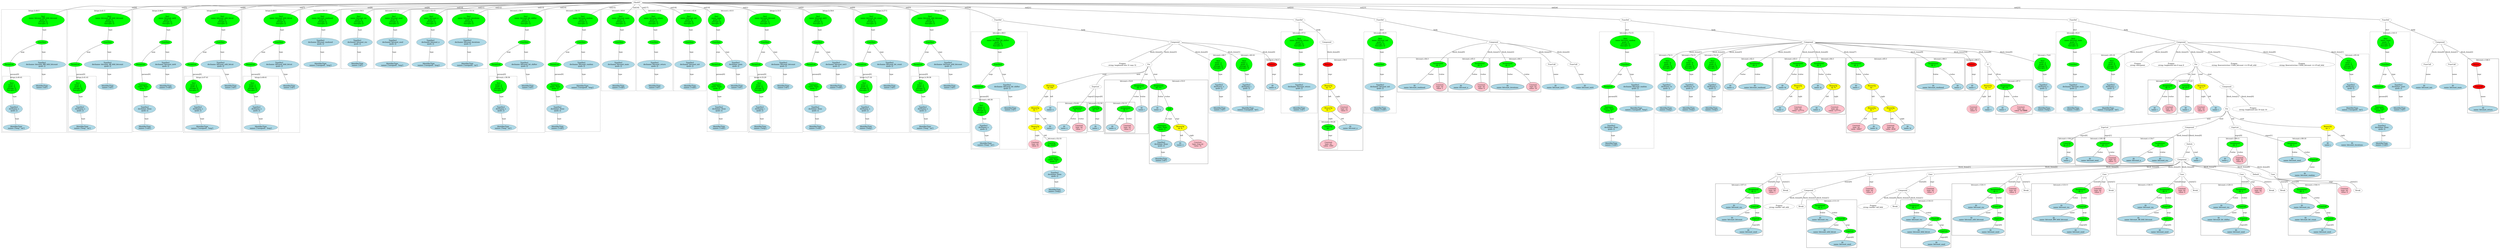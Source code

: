 strict graph "" {
	graph [bb="0,0,17333,2111.8"];
	node [label="\N"];
	subgraph cluster34 {
		graph [bb="1548,987.17,2000,2034.8",
			label="bitops.h:40:5",
			lheight=0.21,
			lp="1774,2023.3",
			lwidth=1.00,
			style=dashed
		];
		subgraph cluster37 {
			graph [bb="1556,995.17,1746,1466.7",
				label="bitops.h:40:41",
				lheight=0.21,
				lp="1651,1455.2",
				lwidth=1.10,
				style=dashed
			];
			39	[fillcolor=lightblue,
				height=0.74639,
				label="IdentifierType
names: ['long', 'int']",
				pos="1651,1030",
				style="filled,dashed",
				width=2.4159];
			38	[fillcolor=lightblue,
				height=1.041,
				label="TypeDecl
declname: x
quals: []",
				pos="1637,1187.6",
				style="filled,dashed",
				width=1.6303];
			38 -- 39	[label=type,
				lp="1657,1103.4",
				pos="1640.3,1150.1 1642.9,1121.6 1646.4,1082.5 1648.7,1057.1"];
			37	[fillcolor=green,
				height=1.6303,
				label="Decl
name: x
quals: []
storage: []
funcspec: []",
				pos="1622,1377",
				style="filled,dashed",
				width=1.591];
			37 -- 38	[label=type,
				lp="1642,1292.8",
				pos="1626.6,1318.2 1629.1,1287.9 1632,1251.7 1634.1,1225.2"];
		}
		36	[fillcolor=green,
			height=0.5,
			label=ParamList,
			pos="1603,1566.4",
			style="filled,dashed",
			width=1.3179];
		36 -- 37	[label="params[0]",
			lp="1640,1482.2",
			pos="1604.8,1548.1 1607.3,1522.7 1612.2,1474.2 1616.2,1435.5"];
		35	[fillcolor=green,
			height=0.5,
			label=FuncDecl,
			pos="1830,1755.7",
			style="filled,dashed",
			width=1.2457];
		35 -- 36	[label=args,
			lp="1695.5,1671.5",
			pos="1799.3,1742.5 1762.6,1726.7 1701,1696.4 1659,1656 1637.1,1635 1619.9,1603.7 1610.6,1584.4"];
		40	[fillcolor=lightblue,
			height=1.041,
			label="TypeDecl
declname: bitcount_BW_btbl_bitcount
quals: []",
			pos="1830,1566.4",
			style="filled,dashed",
			width=4.498];
		35 -- 40	[label=type,
			lp="1842,1671.5",
			pos="1830,1737.4 1830,1707.3 1830,1644.4 1830,1604.1"];
		41	[fillcolor=lightblue,
			height=0.74639,
			label="IdentifierType
names: ['int']",
			pos="1830,1377",
			style="filled,dashed",
			width=1.8463];
		40 -- 41	[label=type,
			lp="1842,1482.2",
			pos="1830,1528.8 1830,1492 1830,1436.3 1830,1403.9"];
		34	[fillcolor=green,
			height=1.6303,
			label="Decl
name: bitcount_BW_btbl_bitcount
quals: []
storage: []
funcspec: []",
			pos="1841,1945.1",
			style="filled,dashed",
			width=4.0462];
		34 -- 35	[label=type,
			lp="1849,1860.9",
			pos="1837.6,1886.4 1835.3,1847.7 1832.5,1799.3 1831,1774"];
	}
	subgraph cluster42 {
		graph [bb="2008,987.17,2455,2034.8",
			label="bitops.h:41:5",
			lheight=0.21,
			lp="2231.5,2023.3",
			lwidth=1.00,
			style=dashed
		];
		subgraph cluster45 {
			graph [bb="2016,995.17,2206,1466.7",
				label="bitops.h:41:41",
				lheight=0.21,
				lp="2111,1455.2",
				lwidth=1.10,
				style=dashed
			];
			47	[fillcolor=lightblue,
				height=0.74639,
				label="IdentifierType
names: ['long', 'int']",
				pos="2111,1030",
				style="filled,dashed",
				width=2.4159];
			46	[fillcolor=lightblue,
				height=1.041,
				label="TypeDecl
declname: x
quals: []",
				pos="2097,1187.6",
				style="filled,dashed",
				width=1.6303];
			46 -- 47	[label=type,
				lp="2117,1103.4",
				pos="2100.3,1150.1 2102.9,1121.6 2106.4,1082.5 2108.7,1057.1"];
			45	[fillcolor=green,
				height=1.6303,
				label="Decl
name: x
quals: []
storage: []
funcspec: []",
				pos="2082,1377",
				style="filled,dashed",
				width=1.591];
			45 -- 46	[label=type,
				lp="2102,1292.8",
				pos="2086.6,1318.2 2089.1,1287.9 2092,1251.7 2094.1,1225.2"];
		}
		44	[fillcolor=green,
			height=0.5,
			label=ParamList,
			pos="2063,1566.4",
			style="filled,dashed",
			width=1.3179];
		44 -- 45	[label="params[0]",
			lp="2100,1482.2",
			pos="2064.8,1548.1 2067.3,1522.7 2072.2,1474.2 2076.2,1435.5"];
		43	[fillcolor=green,
			height=0.5,
			label=FuncDecl,
			pos="2288,1755.7",
			style="filled,dashed",
			width=1.2457];
		43 -- 44	[label=args,
			lp="2156.5,1671.5",
			pos="2257.9,1742.3 2221.9,1726.3 2161.5,1695.9 2120,1656 2098,1634.9 2080.4,1603.6 2070.9,1584.4"];
		48	[fillcolor=lightblue,
			height=1.041,
			label="TypeDecl
declname: bitcount_AR_btbl_bitcount
quals: []",
			pos="2288,1566.4",
			style="filled,dashed",
			width=4.4194];
		43 -- 48	[label=type,
			lp="2300,1671.5",
			pos="2288,1737.4 2288,1707.3 2288,1644.4 2288,1604.1"];
		49	[fillcolor=lightblue,
			height=0.74639,
			label="IdentifierType
names: ['int']",
			pos="2288,1377",
			style="filled,dashed",
			width=1.8463];
		48 -- 49	[label=type,
			lp="2300,1482.2",
			pos="2288,1528.8 2288,1492 2288,1436.3 2288,1403.9"];
		42	[fillcolor=green,
			height=1.6303,
			label="Decl
name: bitcount_AR_btbl_bitcount
quals: []
storage: []
funcspec: []",
			pos="2296,1945.1",
			style="filled,dashed",
			width=3.9873];
		42 -- 43	[label=type,
			lp="2305,1860.9",
			pos="2293.5,1886.4 2291.9,1847.7 2289.8,1799.3 2288.7,1774"];
	}
	subgraph cluster50 {
		graph [bb="2463,995.17,2806,2034.8",
			label="bitops.h:46:6",
			lheight=0.21,
			lp="2634.5,2023.3",
			lwidth=1.00,
			style=dashed
		];
		55	[fillcolor=lightblue,
			height=0.74639,
			label="IdentifierType
names: ['void']",
			pos="2546,1030",
			style="filled,dashed",
			width=1.9053];
		54	[fillcolor=lightblue,
			height=1.041,
			label="TypeDecl
declname: None
quals: []",
			pos="2546,1187.6",
			style="filled,dashed",
			width=2.082];
		54 -- 55	[label=type,
			lp="2558,1103.4",
			pos="2546,1149.7 2546,1121.2 2546,1082.3 2546,1056.9"];
		53	[fillcolor=green,
			height=1.041,
			label="Typename
name: None
quals: []",
			pos="2538,1377",
			style="filled,dashed",
			width=1.6303];
		53 -- 54	[label=type,
			lp="2554,1292.8",
			pos="2539.6,1339.4 2541,1306.4 2543,1258.1 2544.4,1225.1"];
		52	[fillcolor=green,
			height=0.5,
			label=ParamList,
			pos="2518,1566.4",
			style="filled,dashed",
			width=1.3179];
		52 -- 53	[label="params[0]",
			lp="2556,1482.2",
			pos="2519.8,1548.1 2523.1,1517.8 2529.8,1454.6 2534.1,1414.4"];
		51	[fillcolor=green,
			height=0.5,
			label=FuncDecl,
			pos="2691,1755.7",
			style="filled,dashed",
			width=1.2457];
		51 -- 52	[label=args,
			lp="2607.5,1671.5",
			pos="2669.7,1739.6 2645.1,1721.5 2604.2,1689.5 2575,1656 2555,1633.2 2537,1602.7 2526.8,1584.1"];
		56	[fillcolor=lightblue,
			height=1.041,
			label="TypeDecl
declname: bitcount_init4
quals: []",
			pos="2691,1566.4",
			style="filled,dashed",
			width=2.9856];
		51 -- 56	[label=type,
			lp="2703,1671.5",
			pos="2691,1737.4 2691,1707.3 2691,1644.4 2691,1604.1"];
		57	[fillcolor=lightblue,
			height=0.74639,
			label="IdentifierType
names: ['void']",
			pos="2691,1377",
			style="filled,dashed",
			width=1.9053];
		56 -- 57	[label=type,
			lp="2703,1482.2",
			pos="2691,1528.8 2691,1492 2691,1436.3 2691,1403.9"];
		50	[fillcolor=green,
			height=1.6303,
			label="Decl
name: bitcount_init4
quals: []
storage: []
funcspec: []",
			pos="2699,1945.1",
			style="filled,dashed",
			width=2.5534];
		50 -- 51	[label=type,
			lp="2708,1860.9",
			pos="2696.5,1886.4 2694.9,1847.7 2692.8,1799.3 2691.7,1774"];
	}
	subgraph cluster58 {
		graph [bb="2814,987.17,3210,2034.8",
			label="bitops.h:47:5",
			lheight=0.21,
			lp="3012,2023.3",
			lwidth=1.00,
			style=dashed
		];
		subgraph cluster61 {
			graph [bb="2822,995.17,3062,1466.7",
				label="bitops.h:47:41",
				lheight=0.21,
				lp="2942,1455.2",
				lwidth=1.10,
				style=dashed
			];
			63	[fillcolor=lightblue,
				height=0.74639,
				label="IdentifierType
names: ['unsigned', 'long']",
				pos="2942,1030",
				style="filled,dashed",
				width=3.1034];
			62	[fillcolor=lightblue,
				height=1.041,
				label="TypeDecl
declname: x
quals: []",
				pos="2915,1187.6",
				style="filled,dashed",
				width=1.6303];
			62 -- 63	[label=type,
				lp="2943,1103.4",
				pos="2921.3,1150.1 2926.3,1121.6 2933.1,1082.5 2937.5,1057.1"];
			61	[fillcolor=green,
				height=1.6303,
				label="Decl
name: x
quals: []
storage: []
funcspec: []",
				pos="2888,1377",
				style="filled,dashed",
				width=1.591];
			61 -- 62	[label=type,
				lp="2913,1292.8",
				pos="2896.2,1318.7 2900.6,1288.3 2905.9,1251.7 2909.7,1225.1"];
		}
		60	[fillcolor=green,
			height=0.5,
			label=ParamList,
			pos="2873,1566.4",
			style="filled,dashed",
			width=1.3179];
		60 -- 61	[label="params[0]",
			lp="2909,1482.2",
			pos="2874.4,1548.1 2876.4,1522.8 2880.3,1474.6 2883.4,1435.9"];
		59	[fillcolor=green,
			height=0.5,
			label=FuncDecl,
			pos="3070,1755.7",
			style="filled,dashed",
			width=1.2457];
		59 -- 60	[label=args,
			lp="2964.5,1671.5",
			pos="3044.3,1741 3014.1,1723.9 2963.8,1692.6 2929,1656 2908.1,1634.2 2890.8,1603.4 2881.2,1584.4"];
		64	[fillcolor=lightblue,
			height=1.041,
			label="TypeDecl
declname: bitcount_ntbl_bitcnt
quals: []",
			pos="3070,1566.4",
			style="filled,dashed",
			width=3.6534];
		59 -- 64	[label=type,
			lp="3082,1671.5",
			pos="3070,1737.4 3070,1707.3 3070,1644.4 3070,1604.1"];
		65	[fillcolor=lightblue,
			height=0.74639,
			label="IdentifierType
names: ['int']",
			pos="3136,1377",
			style="filled,dashed",
			width=1.8463];
		64 -- 65	[label=type,
			lp="3114,1482.2",
			pos="3082.9,1528.8 3095.9,1491.9 3115.6,1436 3127,1403.6"];
		58	[fillcolor=green,
			height=1.6303,
			label="Decl
name: bitcount_ntbl_bitcnt
quals: []
storage: []
funcspec: []",
			pos="3078,1945.1",
			style="filled,dashed",
			width=3.2213];
		58 -- 59	[label=type,
			lp="3087,1860.9",
			pos="3075.5,1886.4 3073.9,1847.7 3071.8,1799.3 3070.7,1774"];
	}
	subgraph cluster66 {
		graph [bb="3218,987.17,3614,2034.8",
			label="bitops.h:48:5",
			lheight=0.21,
			lp="3416,2023.3",
			lwidth=1.00,
			style=dashed
		];
		subgraph cluster69 {
			graph [bb="3226,995.17,3466,1466.7",
				label="bitops.h:48:41",
				lheight=0.21,
				lp="3346,1455.2",
				lwidth=1.10,
				style=dashed
			];
			71	[fillcolor=lightblue,
				height=0.74639,
				label="IdentifierType
names: ['unsigned', 'long']",
				pos="3346,1030",
				style="filled,dashed",
				width=3.1034];
			70	[fillcolor=lightblue,
				height=1.041,
				label="TypeDecl
declname: x
quals: []",
				pos="3319,1187.6",
				style="filled,dashed",
				width=1.6303];
			70 -- 71	[label=type,
				lp="3347,1103.4",
				pos="3325.3,1150.1 3330.3,1121.6 3337.1,1082.5 3341.5,1057.1"];
			69	[fillcolor=green,
				height=1.6303,
				label="Decl
name: x
quals: []
storage: []
funcspec: []",
				pos="3292,1377",
				style="filled,dashed",
				width=1.591];
			69 -- 70	[label=type,
				lp="3317,1292.8",
				pos="3300.2,1318.7 3304.6,1288.3 3309.9,1251.7 3313.7,1225.1"];
		}
		68	[fillcolor=green,
			height=0.5,
			label=ParamList,
			pos="3277,1566.4",
			style="filled,dashed",
			width=1.3179];
		68 -- 69	[label="params[0]",
			lp="3313,1482.2",
			pos="3278.4,1548.1 3280.4,1522.8 3284.3,1474.6 3287.4,1435.9"];
		67	[fillcolor=green,
			height=0.5,
			label=FuncDecl,
			pos="3474,1755.7",
			style="filled,dashed",
			width=1.2457];
		67 -- 68	[label=args,
			lp="3368.5,1671.5",
			pos="3448.3,1741 3418.1,1723.9 3367.8,1692.6 3333,1656 3312.1,1634.2 3294.8,1603.4 3285.2,1584.4"];
		72	[fillcolor=lightblue,
			height=1.041,
			label="TypeDecl
declname: bitcount_btbl_bitcnt
quals: []",
			pos="3474,1566.4",
			style="filled,dashed",
			width=3.6534];
		67 -- 72	[label=type,
			lp="3486,1671.5",
			pos="3474,1737.4 3474,1707.3 3474,1644.4 3474,1604.1"];
		73	[fillcolor=lightblue,
			height=0.74639,
			label="IdentifierType
names: ['int']",
			pos="3540,1377",
			style="filled,dashed",
			width=1.8463];
		72 -- 73	[label=type,
			lp="3518,1482.2",
			pos="3486.9,1528.8 3499.9,1491.9 3519.6,1436 3531,1403.6"];
		66	[fillcolor=green,
			height=1.6303,
			label="Decl
name: bitcount_btbl_bitcnt
quals: []
storage: []
funcspec: []",
			pos="3482,1945.1",
			style="filled,dashed",
			width=3.2213];
		66 -- 67	[label=type,
			lp="3491,1860.9",
			pos="3479.5,1886.4 3477.9,1847.7 3475.8,1799.3 3474.7,1774"];
	}
	subgraph cluster74 {
		graph [bb="3622,1531.5,3886,2034.8",
			label="bitcount.c:29:15",
			lheight=0.21,
			lp="3754,2023.3",
			lwidth=1.24,
			style=dashed
		];
		76	[fillcolor=lightblue,
			height=0.74639,
			label="IdentifierType
names: ['unsigned', 'long']",
			pos="3754,1566.4",
			style="filled,dashed",
			width=3.1034];
		75	[fillcolor=lightblue,
			height=1.041,
			label="TypeDecl
declname: bitcount_randseed
quals: []",
			pos="3754,1755.7",
			style="filled,dashed",
			width=3.457];
		75 -- 76	[label=type,
			lp="3766,1671.5",
			pos="3754,1718.2 3754,1681.4 3754,1625.7 3754,1593.3"];
		74	[fillcolor=green,
			height=1.6303,
			label="Decl
name: bitcount_randseed
quals: []
storage: []
funcspec: []",
			pos="3762,1945.1",
			style="filled,dashed",
			width=3.0052];
		74 -- 75	[label=type,
			lp="3771,1860.9",
			pos="3759.5,1886.4 3758.2,1856 3756.7,1819.8 3755.6,1793.4"];
	}
	subgraph cluster77 {
		graph [bb="3894,1531.5,4112,2034.8",
			label="bitcount.c:30:5",
			lheight=0.21,
			lp="4003,2023.3",
			lwidth=1.14,
			style=dashed
		];
		79	[fillcolor=lightblue,
			height=0.74639,
			label="IdentifierType
names: ['int']",
			pos="4003,1566.4",
			style="filled,dashed",
			width=1.8463];
		78	[fillcolor=lightblue,
			height=1.041,
			label="TypeDecl
declname: bitcount_res
quals: []",
			pos="4003,1755.7",
			style="filled,dashed",
			width=2.8088];
		78 -- 79	[label=type,
			lp="4015,1671.5",
			pos="4003,1718.2 4003,1681.4 4003,1625.7 4003,1593.3"];
		77	[fillcolor=green,
			height=1.6303,
			label="Decl
name: bitcount_res
quals: []
storage: []
funcspec: []",
			pos="4011,1945.1",
			style="filled,dashed",
			width=2.3767];
		77 -- 78	[label=type,
			lp="4020,1860.9",
			pos="4008.5,1886.4 4007.2,1856 4005.7,1819.8 4004.6,1793.4"];
	}
	subgraph cluster80 {
		graph [bb="4120,1531.5,4360,2034.8",
			label="bitcount.c:31:15",
			lheight=0.21,
			lp="4240,2023.3",
			lwidth=1.24,
			style=dashed
		];
		82	[fillcolor=lightblue,
			height=0.74639,
			label="IdentifierType
names: ['unsigned', 'long']",
			pos="4240,1566.4",
			style="filled,dashed",
			width=3.1034];
		81	[fillcolor=lightblue,
			height=1.041,
			label="TypeDecl
declname: bitcount_seed
quals: []",
			pos="4243,1755.7",
			style="filled,dashed",
			width=2.9856];
		81 -- 82	[label=type,
			lp="4254,1671.5",
			pos="4242.4,1718.2 4241.8,1681.4 4240.9,1625.7 4240.4,1593.3"];
		80	[fillcolor=green,
			height=1.6303,
			label="Decl
name: bitcount_seed
quals: []
storage: []
funcspec: []",
			pos="4251,1945.1",
			style="filled,dashed",
			width=2.5338];
		80 -- 81	[label=type,
			lp="4260,1860.9",
			pos="4248.5,1886.4 4247.2,1856 4245.7,1819.8 4244.6,1793.4"];
	}
	subgraph cluster83 {
		graph [bb="4368,1531.5,4608,2034.8",
			label="bitcount.c:32:15",
			lheight=0.21,
			lp="4488,2023.3",
			lwidth=1.24,
			style=dashed
		];
		85	[fillcolor=lightblue,
			height=0.74639,
			label="IdentifierType
names: ['unsigned', 'long']",
			pos="4488,1566.4",
			style="filled,dashed",
			width=3.1034];
		84	[fillcolor=lightblue,
			height=1.041,
			label="TypeDecl
declname: bitcount_n
quals: []",
			pos="4500,1755.7",
			style="filled,dashed",
			width=2.632];
		84 -- 85	[label=type,
			lp="4508,1671.5",
			pos="4497.7,1718.2 4495.3,1681.4 4491.7,1625.7 4489.7,1593.3"];
		83	[fillcolor=green,
			height=1.6303,
			label="Decl
name: bitcount_n
quals: []
storage: []
funcspec: []",
			pos="4518,1945.1",
			style="filled,dashed",
			width=2.1999];
		83 -- 84	[label=type,
			lp="4523,1860.9",
			pos="4512.5,1886.4 4509.5,1856 4506.1,1819.8 4503.5,1793.4"];
	}
	subgraph cluster86 {
		graph [bb="4616,1531.5,4884,2034.8",
			label="bitcount.c:33:14",
			lheight=0.21,
			lp="4750,2023.3",
			lwidth=1.24,
			style=dashed
		];
		88	[fillcolor=lightblue,
			height=0.74639,
			label="IdentifierType
names: ['unsigned', 'int']",
			pos="4750,1566.4",
			style="filled,dashed",
			width=2.907];
		87	[fillcolor=lightblue,
			height=1.041,
			label="TypeDecl
declname: bitcount_iterations
quals: []",
			pos="4750,1755.7",
			style="filled,dashed",
			width=3.4963];
		87 -- 88	[label=type,
			lp="4762,1671.5",
			pos="4750,1718.2 4750,1681.4 4750,1625.7 4750,1593.3"];
		86	[fillcolor=green,
			height=1.6303,
			label="Decl
name: bitcount_iterations
quals: []
storage: []
funcspec: []",
			pos="4742,1945.1",
			style="filled,dashed",
			width=3.0445];
		86 -- 87	[label=type,
			lp="4758,1860.9",
			pos="4744.5,1886.4 4745.8,1856 4747.3,1819.8 4748.4,1793.4"];
	}
	subgraph cluster89 {
		graph [bb="4892,987.17,5279,2034.8",
			label="bitcount.c:38:5",
			lheight=0.21,
			lp="5085.5,2023.3",
			lwidth=1.14,
			style=dashed
		];
		subgraph cluster92 {
			graph [bb="4900,995.17,5090,1466.7",
				label="bitcount.c:38:36",
				lheight=0.21,
				lp="4995,1455.2",
				lwidth=1.24,
				style=dashed
			];
			94	[fillcolor=lightblue,
				height=0.74639,
				label="IdentifierType
names: ['long', 'int']",
				pos="4995,1030",
				style="filled,dashed",
				width=2.4159];
			93	[fillcolor=lightblue,
				height=1.041,
				label="TypeDecl
declname: x
quals: []",
				pos="4981,1187.6",
				style="filled,dashed",
				width=1.6303];
			93 -- 94	[label=type,
				lp="5001,1103.4",
				pos="4984.3,1150.1 4986.9,1121.6 4990.4,1082.5 4992.7,1057.1"];
			92	[fillcolor=green,
				height=1.6303,
				label="Decl
name: x
quals: []
storage: []
funcspec: []",
				pos="4966,1377",
				style="filled,dashed",
				width=1.591];
			92 -- 93	[label=type,
				lp="4986,1292.8",
				pos="4970.6,1318.2 4973.1,1287.9 4976,1251.7 4978.1,1225.2"];
		}
		91	[fillcolor=green,
			height=0.5,
			label=ParamList,
			pos="4947,1566.4",
			style="filled,dashed",
			width=1.3179];
		91 -- 92	[label="params[0]",
			lp="4984,1482.2",
			pos="4948.8,1548.1 4951.3,1522.7 4956.2,1474.2 4960.2,1435.5"];
		90	[fillcolor=green,
			height=0.5,
			label=FuncDecl,
			pos="5014,1755.7",
			style="filled,dashed",
			width=1.2457];
		90 -- 91	[label=args,
			lp="4998.5,1671.5",
			pos="5007.9,1737.8 4995.2,1702.2 4965.9,1620.1 4953.1,1584.4"];
		95	[fillcolor=lightblue,
			height=1.041,
			label="TypeDecl
declname: bitcount_bit_shifter
quals: []",
			pos="5142,1566.4",
			style="filled,dashed",
			width=3.5945];
		90 -- 95	[label=type,
			lp="5087,1671.5",
			pos="5025.4,1738.1 5045.9,1708 5089.7,1643.9 5117.4,1603.3"];
		96	[fillcolor=lightblue,
			height=0.74639,
			label="IdentifierType
names: ['int']",
			pos="5164,1377",
			style="filled,dashed",
			width=1.8463];
		95 -- 96	[label=type,
			lp="5165,1482.2",
			pos="5146.3,1528.8 5150.6,1492 5157.1,1436.3 5161,1403.9"];
		89	[fillcolor=green,
			height=1.6303,
			label="Decl
name: bitcount_bit_shifter
quals: []
storage: []
funcspec: []",
			pos="5014,1945.1",
			style="filled,dashed",
			width=3.1623];
		89 -- 90	[label=type,
			lp="5026,1860.9",
			pos="5014,1886.4 5014,1847.7 5014,1799.3 5014,1774"];
	}
	subgraph cluster97 {
		graph [bb="5287,995.17,5662,2034.8",
			label="bitcount.c:39:15",
			lheight=0.21,
			lp="5474.5,2023.3",
			lwidth=1.24,
			style=dashed
		];
		102	[fillcolor=lightblue,
			height=0.74639,
			label="IdentifierType
names: ['void']",
			pos="5370,1030",
			style="filled,dashed",
			width=1.9053];
		101	[fillcolor=lightblue,
			height=1.041,
			label="TypeDecl
declname: None
quals: []",
			pos="5370,1187.6",
			style="filled,dashed",
			width=2.082];
		101 -- 102	[label=type,
			lp="5382,1103.4",
			pos="5370,1149.7 5370,1121.2 5370,1082.3 5370,1056.9"];
		100	[fillcolor=green,
			height=1.041,
			label="Typename
name: None
quals: []",
			pos="5354,1377",
			style="filled,dashed",
			width=1.6303];
		100 -- 101	[label=type,
			lp="5374,1292.8",
			pos="5357.1,1339.4 5359.9,1306.4 5364.1,1258.1 5366.9,1225.1"];
		99	[fillcolor=green,
			height=0.5,
			label=ParamList,
			pos="5348,1566.4",
			style="filled,dashed",
			width=1.3179];
		99 -- 100	[label="params[0]",
			lp="5379,1482.2",
			pos="5348.6,1548.1 5349.5,1517.9 5351.5,1455 5352.8,1414.7"];
		98	[fillcolor=green,
			height=0.5,
			label=FuncDecl,
			pos="5399,1755.7",
			style="filled,dashed",
			width=1.2457];
		98 -- 99	[label=args,
			lp="5390.5,1671.5",
			pos="5394.4,1737.8 5384.7,1702.2 5362.4,1620.1 5352.6,1584.4"];
		103	[fillcolor=lightblue,
			height=1.041,
			label="TypeDecl
declname: bitcount_random
quals: []",
			pos="5534,1566.4",
			style="filled,dashed",
			width=3.3391];
		98 -- 103	[label=type,
			lp="5475,1671.5",
			pos="5411,1738.1 5432.7,1707.9 5479.1,1643.5 5508.3,1603"];
		104	[fillcolor=lightblue,
			height=0.74639,
			label="IdentifierType
names: ['unsigned', 'long']",
			pos="5542,1377",
			style="filled,dashed",
			width=3.1034];
		103 -- 104	[label=type,
			lp="5550,1482.2",
			pos="5535.6,1528.8 5537.1,1492 5539.5,1436.3 5540.9,1403.9"];
		97	[fillcolor=green,
			height=1.6303,
			label="Decl
name: bitcount_random
quals: []
storage: []
funcspec: []",
			pos="5399,1945.1",
			style="filled,dashed",
			width=2.8874];
		97 -- 98	[label=type,
			lp="5411,1860.9",
			pos="5399,1886.4 5399,1847.7 5399,1799.3 5399,1774"];
	}
	subgraph cluster105 {
		graph [bb="5670,1342.1,5906,2034.8",
			label="bitcount.c:40:6",
			lheight=0.21,
			lp="5788,2023.3",
			lwidth=1.14,
			style=dashed
		];
		108	[fillcolor=lightblue,
			height=0.74639,
			label="IdentifierType
names: ['void']",
			pos="5788,1377",
			style="filled,dashed",
			width=1.9053];
		107	[fillcolor=lightblue,
			height=1.041,
			label="TypeDecl
declname: bitcount_main
quals: []",
			pos="5788,1566.4",
			style="filled,dashed",
			width=3.0445];
		107 -- 108	[label=type,
			lp="5800,1482.2",
			pos="5788,1528.8 5788,1492 5788,1436.3 5788,1403.9"];
		106	[fillcolor=green,
			height=0.5,
			label=FuncDecl,
			pos="5785,1755.7",
			style="filled,dashed",
			width=1.2457];
		106 -- 107	[label=type,
			lp="5799,1671.5",
			pos="5785.3,1737.4 5785.8,1707.3 5786.8,1644.4 5787.4,1604.1"];
		105	[fillcolor=green,
			height=1.6303,
			label="Decl
name: bitcount_main
quals: []
storage: []
funcspec: []",
			pos="5780,1945.1",
			style="filled,dashed",
			width=2.6124];
		105 -- 106	[label=type,
			lp="5795,1860.9",
			pos="5781.5,1886.4 5782.6,1847.7 5783.9,1799.3 5784.5,1774"];
	}
	subgraph cluster109 {
		graph [bb="5914,1342.1,6156,2034.8",
			label="bitcount.c:41:5",
			lheight=0.21,
			lp="6035,2023.3",
			lwidth=1.14,
			style=dashed
		];
		112	[fillcolor=lightblue,
			height=0.74639,
			label="IdentifierType
names: ['int']",
			pos="6035,1377",
			style="filled,dashed",
			width=1.8463];
		111	[fillcolor=lightblue,
			height=1.041,
			label="TypeDecl
declname: bitcount_return
quals: []",
			pos="6035,1566.4",
			style="filled,dashed",
			width=3.1427];
		111 -- 112	[label=type,
			lp="6047,1482.2",
			pos="6035,1528.8 6035,1492 6035,1436.3 6035,1403.9"];
		110	[fillcolor=green,
			height=0.5,
			label=FuncDecl,
			pos="6032,1755.7",
			style="filled,dashed",
			width=1.2457];
		110 -- 111	[label=type,
			lp="6046,1671.5",
			pos="6032.3,1737.4 6032.8,1707.3 6033.8,1644.4 6034.4,1604.1"];
		109	[fillcolor=green,
			height=1.6303,
			label="Decl
name: bitcount_return
quals: []
storage: []
funcspec: []",
			pos="6027,1945.1",
			style="filled,dashed",
			width=2.6909];
		109 -- 110	[label=type,
			lp="6042,1860.9",
			pos="6028.5,1886.4 6029.6,1847.7 6030.9,1799.3 6031.5,1774"];
	}
	subgraph cluster113 {
		graph [bb="6164,1342.1,6386,2034.8",
			label="bitcount.c:42:6",
			lheight=0.21,
			lp="6275,2023.3",
			lwidth=1.14,
			style=dashed
		];
		116	[fillcolor=lightblue,
			height=0.74639,
			label="IdentifierType
names: ['void']",
			pos="6275,1377",
			style="filled,dashed",
			width=1.9053];
		115	[fillcolor=lightblue,
			height=1.041,
			label="TypeDecl
declname: bitcount_init
quals: []",
			pos="6275,1566.4",
			style="filled,dashed",
			width=2.8677];
		115 -- 116	[label=type,
			lp="6287,1482.2",
			pos="6275,1528.8 6275,1492 6275,1436.3 6275,1403.9"];
		114	[fillcolor=green,
			height=0.5,
			label=FuncDecl,
			pos="6272,1755.7",
			style="filled,dashed",
			width=1.2457];
		114 -- 115	[label=type,
			lp="6286,1671.5",
			pos="6272.3,1737.4 6272.8,1707.3 6273.8,1644.4 6274.4,1604.1"];
		113	[fillcolor=green,
			height=1.6303,
			label="Decl
name: bitcount_init
quals: []
storage: []
funcspec: []",
			pos="6267,1945.1",
			style="filled,dashed",
			width=2.4159];
		113 -- 114	[label=type,
			lp="6282,1860.9",
			pos="6268.5,1886.4 6269.6,1847.7 6270.9,1799.3 6271.5,1774"];
	}
	subgraph cluster117 {
		graph [bb="6394,995.17,6678,2034.8",
			label="bitcount.c:43:5",
			lheight=0.21,
			lp="6536,2023.3",
			lwidth=1.14,
			style=dashed
		];
		122	[fillcolor=lightblue,
			height=0.74639,
			label="IdentifierType
names: ['void']",
			pos="6477,1030",
			style="filled,dashed",
			width=1.9053];
		121	[fillcolor=lightblue,
			height=1.041,
			label="TypeDecl
declname: None
quals: []",
			pos="6477,1187.6",
			style="filled,dashed",
			width=2.082];
		121 -- 122	[label=type,
			lp="6489,1103.4",
			pos="6477,1149.7 6477,1121.2 6477,1082.3 6477,1056.9"];
		120	[fillcolor=green,
			height=1.041,
			label="Typename
name: None
quals: []",
			pos="6461,1377",
			style="filled,dashed",
			width=1.6303];
		120 -- 121	[label=type,
			lp="6481,1292.8",
			pos="6464.1,1339.4 6466.9,1306.4 6471.1,1258.1 6473.9,1225.1"];
		119	[fillcolor=green,
			height=0.5,
			label=ParamList,
			pos="6457,1566.4",
			style="filled,dashed",
			width=1.3179];
		119 -- 120	[label="params[0]",
			lp="6487,1482.2",
			pos="6457.4,1548.1 6458,1517.9 6459.4,1455 6460.2,1414.7"];
		118	[fillcolor=green,
			height=0.5,
			label=FuncDecl,
			pos="6460,1755.7",
			style="filled,dashed",
			width=1.2457];
		118 -- 119	[label=args,
			lp="6470.5,1671.5",
			pos="6459.7,1737.4 6459.2,1701.7 6457.8,1620.3 6457.3,1584.6"];
		123	[fillcolor=lightblue,
			height=1.041,
			label="TypeDecl
declname: main
quals: []",
			pos="6596,1566.4",
			style="filled,dashed",
			width=2.0428];
		118 -- 123	[label=type,
			lp="6536,1671.5",
			pos="6472.1,1738.1 6494.2,1707.7 6541.6,1642.3 6570.9,1601.9"];
		124	[fillcolor=lightblue,
			height=0.74639,
			label="IdentifierType
names: ['int']",
			pos="6604,1377",
			style="filled,dashed",
			width=1.8463];
		123 -- 124	[label=type,
			lp="6612,1482.2",
			pos="6597.6,1528.8 6599.1,1492 6601.5,1436.3 6602.9,1403.9"];
		117	[fillcolor=green,
			height=1.6303,
			label="Decl
name: main
quals: []
storage: []
funcspec: []",
			pos="6460,1945.1",
			style="filled,dashed",
			width=1.6106];
		117 -- 118	[label=type,
			lp="6472,1860.9",
			pos="6460,1886.4 6460,1847.7 6460,1799.3 6460,1774"];
	}
	subgraph cluster126 {
		graph [bb="6686,844.82,7073,1845.4",
			label="bitcount.c:46:5",
			lheight=0.21,
			lp="6879.5,1833.9",
			lwidth=1.14,
			style=dashed
		];
		subgraph cluster129 {
			graph [bb="6694,852.82,6884,1277.3",
				label="bitcount.c:46:36",
				lheight=0.21,
				lp="6789,1265.8",
				lwidth=1.24,
				style=dashed
			];
			131	[fillcolor=lightblue,
				height=0.74639,
				label="IdentifierType
names: ['long', 'int']",
				pos="6789,887.69",
				style="filled,dashed",
				width=2.4159];
			130	[fillcolor=lightblue,
				height=1.041,
				label="TypeDecl
declname: x
quals: []",
				pos="6775,1030",
				style="filled,dashed",
				width=1.6303];
			130 -- 131	[label=type,
				lp="6795,961.06",
				pos="6778.6,992.53 6781.1,968.16 6784.2,936.7 6786.4,914.82"];
			129	[fillcolor=green,
				height=1.6303,
				label="Decl
name: x
quals: []
storage: []
funcspec: []",
				pos="6760,1187.6",
				style="filled,dashed",
				width=1.591];
			129 -- 130	[label=type,
				lp="6781,1103.4",
				pos="6765.5,1129.1 6767.5,1108.5 6769.7,1085.9 6771.5,1067.5"];
		}
		128	[fillcolor=green,
			height=0.5,
			label=ParamList,
			pos="6741,1377",
			style="filled,dashed",
			width=1.3179];
		128 -- 129	[label="params[0]",
			lp="6778,1292.8",
			pos="6742.8,1358.7 6745.3,1333.3 6750.2,1284.8 6754.2,1246.1"];
		127	[fillcolor=green,
			height=0.5,
			label=FuncDecl,
			pos="6849,1566.4",
			style="filled,dashed",
			width=1.2457];
		127 -- 128	[label=args,
			lp="6816.5,1482.2",
			pos="6839.4,1548.7 6819,1513.3 6771.3,1430.5 6750.7,1394.8"];
		132	[fillcolor=lightblue,
			height=1.041,
			label="TypeDecl
declname: bitcount_bit_shifter
quals: []",
			pos="6936,1377",
			style="filled,dashed",
			width=3.5945];
		127 -- 132	[label=type,
			lp="6902,1482.2",
			pos="6856.9,1548.4 6870.9,1518.2 6900.4,1454.6 6919.2,1414.2"];
		133	[fillcolor=lightblue,
			height=0.74639,
			label="IdentifierType
names: ['int']",
			pos="6958,1187.6",
			style="filled,dashed",
			width=1.8463];
		132 -- 133	[label=type,
			lp="6959,1292.8",
			pos="6940.3,1339.4 6944.6,1302.7 6951.1,1247 6955,1214.5"];
		126	[fillcolor=green,
			height=1.6303,
			label="Decl
name: bitcount_bit_shifter
quals: []
storage: []
funcspec: []",
			pos="6849,1755.7",
			style="filled,dashed",
			width=3.1623];
		126 -- 127	[label=type,
			lp="6861,1671.5",
			pos="6849,1697 6849,1658.3 6849,1609.9 6849,1584.6"];
	}
	subgraph cluster135 {
		graph [bb="8378,1152.7,8526,1656",
			label="bitcount.c:48:7",
			lheight=0.21,
			lp="8452,1644.5",
			lwidth=1.14,
			style=dashed
		];
		137	[fillcolor=lightblue,
			height=0.74639,
			label="IdentifierType
names: ['int']",
			pos="8452,1187.6",
			style="filled,dashed",
			width=1.8463];
		136	[fillcolor=lightblue,
			height=1.041,
			label="TypeDecl
declname: n
quals: []",
			pos="8448,1377",
			style="filled,dashed",
			width=1.6303];
		136 -- 137	[label=type,
			lp="8462,1292.8",
			pos="8448.8,1339.4 8449.6,1302.7 8450.8,1247 8451.4,1214.5"];
		135	[fillcolor=green,
			height=1.6303,
			label="Decl
name: n
quals: []
storage: []
funcspec: []",
			pos="8444,1566.4",
			style="filled,dashed",
			width=1.591];
		135 -- 136	[label=type,
			lp="8458,1482.2",
			pos="8445.2,1507.6 8445.9,1477.3 8446.7,1441 8447.2,1414.6"];
	}
	subgraph cluster138 {
		graph [bb="8534,1152.7,8760,1656",
			label="bitcount.c:49:16",
			lheight=0.21,
			lp="8647,1644.5",
			lwidth=1.24,
			style=dashed
		];
		140	[fillcolor=lightblue,
			height=0.74639,
			label="IdentifierType
names: ['unsigned', 'int']",
			pos="8647,1187.6",
			style="filled,dashed",
			width=2.907];
		139	[fillcolor=lightblue,
			height=1.041,
			label="TypeDecl
declname: i
quals: []",
			pos="8638,1377",
			style="filled,dashed",
			width=1.5713];
		139 -- 140	[label=type,
			lp="8655,1292.8",
			pos="8639.8,1339.4 8641.5,1302.7 8644.2,1247 8645.8,1214.5"];
		138	[fillcolor=green,
			height=1.6303,
			label="Decl
name: i
quals: []
storage: []
funcspec: []",
			pos="8623,1566.4",
			style="filled,dashed",
			width=1.591];
		138 -- 139	[label=type,
			lp="8643,1482.2",
			pos="8627.6,1507.6 8630.1,1477.3 8633,1441 8635.1,1414.6"];
	}
	subgraph cluster143 {
		graph [bb="7630,976.56,7948,1434.8",
			label="bitcount.c:52:9",
			lheight=0.21,
			lp="7789,1423.3",
			lwidth=1.14
		];
		subgraph cluster145 {
			graph [bb="7638,984.56,7850,1245.5",
				label="bitcount.c:52:13",
				lheight=0.21,
				lp="7744,1234",
				lwidth=1.24
			];
			146	[fillcolor=lightblue,
				height=0.74639,
				label="ID
name: n",
				pos="7689,1030",
				style=filled,
				width=1.1982];
			145	[fillcolor=green,
				height=0.74639,
				label="Assignment
op: =",
				pos="7782,1187.6",
				style=filled,
				width=1.6106];
			145 -- 146	[label=lvalue,
				lp="7753,1103.4",
				pos="7767.1,1161.6 7749.6,1132.4 7720.9,1084.4 7703.6,1055.5"];
			147	[fillcolor=pink,
				height=1.041,
				label="Constant
type: int
value: 0",
				pos="7796,1030",
				style=filled,
				width=1.2767];
			145 -- 147	[label=rvalue,
				lp="7807,1103.4",
				pos="7784.3,1160.6 7786.6,1135.1 7790.1,1096.2 7792.7,1067.7"];
		}
		144	[fillcolor=lightblue,
			height=0.74639,
			label="ID
name: i",
			pos="7899,1187.6",
			style=filled,
			width=1.1392];
		143	[fillcolor=green,
			height=0.74639,
			label="Assignment
op: =",
			pos="7882,1377",
			style=filled,
			width=1.6106];
		143 -- 145	[label=rvalue,
			lp="7858,1292.8",
			pos="7868.5,1350.7 7849.4,1314.8 7814.5,1249.6 7795.4,1213.8"];
		143 -- 144	[label=lvalue,
			lp="7907,1292.8",
			pos="7884.4,1349.9 7887.6,1314.1 7893.4,1250.1 7896.7,1214.4"];
	}
	subgraph cluster153 {
		graph [bb="7183,458.57,7349,945.56",
			label="bitcount.c:52:33",
			lheight=0.21,
			lp="7266,934.06",
			lwidth=1.24,
			style=dashed
		];
		156	[fillcolor=lightblue,
			height=0.74639,
			label="IdentifierType
names: ['long']",
			pos="7266,493.44",
			style="filled,dashed",
			width=1.9053];
		155	[fillcolor=lightblue,
			height=1.041,
			label="TypeDecl
declname: None
quals: []",
			pos="7266,629.78",
			style="filled,dashed",
			width=2.082];
		155 -- 156	[label=type,
			lp="7278,566.81",
			pos="7266,592.07 7266,569.39 7266,540.82 7266,520.46"];
		154	[fillcolor=green,
			height=1.041,
			label="Typename
name: None
quals: []",
			pos="7258,755.74",
			style="filled,dashed",
			width=1.6303];
		154 -- 155	[label=type,
			lp="7275,692.76",
			pos="7260.4,718.22 7261.4,702.22 7262.6,683.49 7263.6,667.47"];
		153	[fillcolor=green,
			height=0.74639,
			label="UnaryOp
op: sizeof",
			pos="7246,887.69",
			style="filled,dashed",
			width=1.3749];
		153 -- 154	[label=expr,
			lp="7265.5,818.71",
			pos="7248.4,860.7 7250.2,841.45 7252.6,814.94 7254.6,793.51"];
	}
	subgraph cluster159 {
		graph [bb="7512,995.17,7622,1245.5",
			label="bitcount.c:52:59",
			lheight=0.21,
			lp="7567,1234",
			lwidth=1.24
		];
		160	[fillcolor=lightblue,
			height=0.74639,
			label="ID
name: i",
			pos="7567,1030",
			style=filled,
			width=1.1392];
		159	[fillcolor=green,
			height=0.74639,
			label="UnaryOp
op: ++",
			pos="7567,1187.6",
			style=filled,
			width=1.316];
		159 -- 160	[label=expr,
			lp="7579.5,1103.4",
			pos="7567,1160.6 7567,1131.8 7567,1085.9 7567,1057.2"];
	}
	subgraph cluster161 {
		graph [bb="7292,984.56,7504,1245.5",
			label="bitcount.c:52:62",
			lheight=0.21,
			lp="7398,1234",
			lwidth=1.24
		];
		162	[fillcolor=lightblue,
			height=0.74639,
			label="ID
name: x",
			pos="7343,1030",
			style=filled,
			width=1.1982];
		161	[fillcolor=green,
			height=0.74639,
			label="Assignment
op: >>=",
			pos="7438,1187.6",
			style=filled,
			width=1.6106];
		161 -- 162	[label=lvalue,
			lp="7408,1103.4",
			pos="7422.7,1161.6 7404.9,1132.4 7375.6,1084.4 7357.9,1055.5"];
		163	[fillcolor=pink,
			height=1.041,
			label="Constant
type: int
value: 1",
			pos="7450,1030",
			style=filled,
			width=1.2767];
		161 -- 163	[label=rvalue,
			lp="7462,1103.4",
			pos="7440,1160.6 7442,1135.1 7445,1096.2 7447.2,1067.7"];
	}
	subgraph cluster164 {
		graph [bb="7956,720.87,8370,1434.8",
			label="bitcount.c:53:5",
			lheight=0.21,
			lp="8163,1423.3",
			lwidth=1.14
		];
		165	[fillcolor=lightblue,
			height=0.74639,
			label="ID
name: n",
			pos="8014,1187.6",
			style=filled,
			width=1.1982];
		164	[fillcolor=green,
			height=0.74639,
			label="Assignment
op: +=",
			pos="8022,1377",
			style=filled,
			width=1.6106];
		164 -- 165	[label=lvalue,
			lp="8036,1292.8",
			pos="8020.9,1349.9 8019.4,1314.2 8016.6,1250.5 8015.1,1214.7"];
		166	[fillcolor=green,
			height=0.5,
			label=Cast,
			pos="8102,1187.6",
			style=filled,
			width=0.75];
		164 -- 166	[label=rvalue,
			lp="8080,1292.8",
			pos="8034.1,1350.5 8041,1335.9 8049.7,1317.2 8057,1300.3 8071.4,1266.9 8087,1227.3 8095.5,1205.4"];
		167	[fillcolor=green,
			height=1.041,
			label="Typename
name: None
quals: []",
			pos="8044,1030",
			style=filled,
			width=1.6303];
		166 -- 167	[label=to_type,
			lp="8093.5,1103.4",
			pos="8095.8,1169.9 8086.6,1145.4 8069.3,1099 8057.2,1066.6"];
		170	[fillcolor=yellow,
			height=0.74639,
			label="BinaryOp
op: &",
			pos="8175,1030",
			style=filled,
			width=1.3749];
		166 -- 170	[label=expr,
			lp="8155.5,1103.4",
			pos="8109.7,1170.2 8122.4,1143.1 8148,1088.5 8163.1,1056.4"];
		168	[fillcolor=lightblue,
			height=1.041,
			label="TypeDecl
declname: None
quals: []",
			pos="8039,887.69",
			style=filled,
			width=2.082];
		167 -- 168	[label=type,
			lp="8054,961.06",
			pos="8042.7,992.53 8042,971.9 8041,946.18 8040.3,925.5"];
		171	[fillcolor=lightblue,
			height=0.74639,
			label="ID
name: x",
			pos="8175,887.69",
			style=filled,
			width=1.1982];
		170 -- 171	[label=left,
			lp="8184.5,961.06",
			pos="8175,1003 8175,977.76 8175,939.78 8175,914.62"];
		172	[fillcolor=pink,
			height=1.041,
			label="Constant
type: long int
value: 1L",
			pos="8299,887.69",
			style=filled,
			width=1.7481];
		170 -- 172	[label=right,
			lp="8254,961.06",
			pos="8195.8,1005.5 8216.2,982.45 8247.5,947 8270.3,921.2"];
		169	[fillcolor=lightblue,
			height=0.74639,
			label="IdentifierType
names: ['int']",
			pos="8039,755.74",
			style="filled,dashed",
			width=1.8463];
		168 -- 169	[label=type,
			lp="8051,818.71",
			pos="8039,850.15 8039,828.67 8039,802.04 8039,782.72"];
	}
	subgraph cluster173 {
		graph [bb="8768,1342.1,8870,1615.4",
			label="bitcount.c:54:3",
			lheight=0.21,
			lp="8819,1603.9",
			lwidth=1.14
		];
		174	[fillcolor=lightblue,
			height=0.74639,
			label="ID
name: n",
			pos="8819,1377",
			style=filled,
			width=1.1982];
		173	[fillcolor=red,
			height=0.5,
			label=Return,
			pos="8814,1566.4",
			style=filled,
			width=0.95686];
		173 -- 174	[label=expr,
			lp="8829.5,1482.2",
			pos="8814.5,1548.1 8815.3,1515.1 8817.3,1443 8818.3,1404.1"];
	}
	subgraph cluster176 {
		graph [bb="8878,1152.7,9120,1845.4",
			label="bitcount.c:57:5",
			lheight=0.21,
			lp="8999,1833.9",
			lwidth=1.14,
			style=dashed
		];
		179	[fillcolor=lightblue,
			height=0.74639,
			label="IdentifierType
names: ['int']",
			pos="8999,1187.6",
			style="filled,dashed",
			width=1.8463];
		178	[fillcolor=lightblue,
			height=1.041,
			label="TypeDecl
declname: bitcount_return
quals: []",
			pos="8999,1377",
			style="filled,dashed",
			width=3.1427];
		178 -- 179	[label=type,
			lp="9011,1292.8",
			pos="8999,1339.4 8999,1302.7 8999,1247 8999,1214.5"];
		177	[fillcolor=green,
			height=0.5,
			label=FuncDecl,
			pos="8999,1566.4",
			style="filled,dashed",
			width=1.2457];
		177 -- 178	[label=type,
			lp="9011,1482.2",
			pos="8999,1548.1 8999,1517.9 8999,1455 8999,1414.7"];
		176	[fillcolor=green,
			height=1.6303,
			label="Decl
name: bitcount_return
quals: []
storage: []
funcspec: []",
			pos="8999,1755.7",
			style="filled,dashed",
			width=2.6909];
		176 -- 177	[label=type,
			lp="9011,1671.5",
			pos="8999,1697 8999,1658.3 8999,1609.9 8999,1584.6"];
	}
	subgraph cluster181 {
		graph [bb="9128,834.21,9440,1615.4",
			label="bitcount.c:59:3",
			lheight=0.21,
			lp="9284,1603.9",
			lwidth=1.14
		];
		subgraph cluster185 {
			graph [bb="9136,842.21,9266,1087.9",
				label="bitcount.c:59:28",
				lheight=0.21,
				lp="9201,1076.4",
				lwidth=1.24,
				style=dashed
			];
			186	[fillcolor=pink,
				height=1.041,
				label="Constant
type: int
value: 1095",
				pos="9201,887.69",
				style=filled,
				width=1.5713];
			185	[fillcolor=green,
				height=0.74639,
				label="UnaryOp
op: -",
				pos="9201,1030",
				style=filled,
				width=1.316];
			185 -- 186	[label=expr,
				lp="9213.5,961.06",
				pos="9201,1003 9201,981.09 9201,949.59 9201,925.2"];
		}
		184	[fillcolor=lightblue,
			height=0.74639,
			label="ID
name: bitcount_n",
			pos="9353,1030",
			style=filled,
			width=2.1999];
		183	[fillcolor=yellow,
			height=0.74639,
			label="BinaryOp
op: +",
			pos="9201,1187.6",
			style=filled,
			width=1.3749];
		183 -- 185	[label=right,
			lp="9214,1103.4",
			pos="9201,1160.6 9201,1131.8 9201,1085.9 9201,1057.2"];
		183 -- 184	[label=left,
			lp="9296.5,1103.4",
			pos="9223.4,1163.6 9251.6,1134.8 9299.7,1085.6 9328.7,1055.9"];
		182	[fillcolor=yellow,
			height=0.74639,
			label="BinaryOp
op: !=",
			pos="9201,1377",
			style=filled,
			width=1.3749];
		182 -- 183	[label=left,
			lp="9210.5,1292.8",
			pos="9201,1349.9 9201,1314.2 9201,1250.5 9201,1214.7"];
		187	[fillcolor=pink,
			height=1.041,
			label="Constant
type: int
value: 0",
			pos="9314,1187.6",
			style=filled,
			width=1.2767];
		182 -- 187	[label=right,
			lp="9268,1292.8",
			pos="9216,1351.1 9236.1,1317.7 9271.9,1258.5 9294.2,1221.5"];
		181	[fillcolor=red,
			height=0.5,
			label=Return,
			pos="9196,1566.4",
			style=filled,
			width=0.95686];
		181 -- 182	[label=expr,
			lp="9211.5,1482.2",
			pos="9196.5,1548.1 9197.3,1515.1 9199.3,1443 9200.3,1404.1"];
	}
	subgraph cluster189 {
		graph [bb="9448,1152.7,9670,1845.4",
			label="bitcount.c:62:6",
			lheight=0.21,
			lp="9559,1833.9",
			lwidth=1.14,
			style=dashed
		];
		192	[fillcolor=lightblue,
			height=0.74639,
			label="IdentifierType
names: ['void']",
			pos="9559,1187.6",
			style="filled,dashed",
			width=1.9053];
		191	[fillcolor=lightblue,
			height=1.041,
			label="TypeDecl
declname: bitcount_init
quals: []",
			pos="9559,1377",
			style="filled,dashed",
			width=2.8677];
		191 -- 192	[label=type,
			lp="9571,1292.8",
			pos="9559,1339.4 9559,1302.7 9559,1247 9559,1214.5"];
		190	[fillcolor=green,
			height=0.5,
			label=FuncDecl,
			pos="9559,1566.4",
			style="filled,dashed",
			width=1.2457];
		190 -- 191	[label=type,
			lp="9571,1482.2",
			pos="9559,1548.1 9559,1517.9 9559,1455 9559,1414.7"];
		189	[fillcolor=green,
			height=1.6303,
			label="Decl
name: bitcount_init
quals: []
storage: []
funcspec: []",
			pos="9559,1755.7",
			style="filled,dashed",
			width=2.4159];
		189 -- 190	[label=type,
			lp="9571,1671.5",
			pos="9559,1697 9559,1658.3 9559,1609.9 9559,1584.6"];
	}
	subgraph cluster194 {
		graph [bb="9678,1331.5,10020,1624.2",
			label="bitcount.c:64:3",
			lheight=0.21,
			lp="9849,1612.7",
			lwidth=1.14
		];
		195	[fillcolor=lightblue,
			height=0.74639,
			label="ID
name: bitcount_randseed",
			pos="9794,1377",
			style=filled,
			width=3.0052];
		194	[fillcolor=green,
			height=0.74639,
			label="Assignment
op: =",
			pos="9954,1566.4",
			style=filled,
			width=1.6106];
		194 -- 195	[label=lvalue,
			lp="9906,1482.2",
			pos="9933.1,1540.9 9902.7,1505.2 9846.5,1439.5 9815.7,1403.4"];
		196	[fillcolor=pink,
			height=1.041,
			label="Constant
type: int
value: 1",
			pos="9966,1377",
			style=filled,
			width=1.2767];
		194 -- 196	[label=rvalue,
			lp="9977,1482.2",
			pos="9955.7,1539.3 9957.7,1506.8 9961.3,1451.1 9963.7,1414.4"];
	}
	subgraph cluster197 {
		graph [bb="10028,1331.5,10312,1624.2",
			label="bitcount.c:65:3",
			lheight=0.21,
			lp="10170,1612.7",
			lwidth=1.14
		];
		198	[fillcolor=lightblue,
			height=0.74639,
			label="ID
name: bitcount_n",
			pos="10115,1377",
			style=filled,
			width=2.1999];
		197	[fillcolor=green,
			height=0.74639,
			label="Assignment
op: =",
			pos="10246,1566.4",
			style=filled,
			width=1.6106];
		197 -- 198	[label=lvalue,
			lp="10210,1482.2",
			pos="10229,1540.5 10204,1504.7 10158,1439.2 10133,1403.3"];
		199	[fillcolor=pink,
			height=1.041,
			label="Constant
type: int
value: 0",
			pos="10258,1377",
			style=filled,
			width=1.2767];
		197 -- 199	[label=rvalue,
			lp="10269,1482.2",
			pos="10248,1539.3 10250,1506.8 10253,1451.1 10256,1414.4"];
	}
	subgraph cluster200 {
		graph [bb="10320,1331.5,10668,1624.2",
			label="bitcount.c:66:3",
			lheight=0.21,
			lp="10494,1612.7",
			lwidth=1.14
		];
		201	[fillcolor=lightblue,
			height=0.74639,
			label="ID
name: bitcount_iterations",
			pos="10438,1377",
			style=filled,
			width=3.0445];
		200	[fillcolor=green,
			height=0.74639,
			label="Assignment
op: =",
			pos="10438,1566.4",
			style=filled,
			width=1.6106];
		200 -- 201	[label=lvalue,
			lp="10455,1482.2",
			pos="10438,1539.3 10438,1503.6 10438,1439.9 10438,1404.1"];
		202	[fillcolor=pink,
			height=1.041,
			label="Constant
type: int
value: 10",
			pos="10613,1377",
			style=filled,
			width=1.316];
		200 -- 202	[label=rvalue,
			lp="10566,1482.2",
			pos="10469,1543.6 10495,1525 10531,1496.6 10557,1466.7 10572,1450 10585,1429.1 10595,1411.7"];
	}
	subgraph cluster208 {
		graph [bb="11072,852.82,11447,1845.4",
			label="bitcount.c:72:15",
			lheight=0.21,
			lp="11260,1833.9",
			lwidth=1.24,
			style=dashed
		];
		213	[fillcolor=lightblue,
			height=0.74639,
			label="IdentifierType
names: ['void']",
			pos="11155,887.69",
			style="filled,dashed",
			width=1.9053];
		212	[fillcolor=lightblue,
			height=1.041,
			label="TypeDecl
declname: None
quals: []",
			pos="11155,1030",
			style="filled,dashed",
			width=2.082];
		212 -- 213	[label=type,
			lp="11167,961.06",
			pos="11155,992.53 11155,968.16 11155,936.7 11155,914.82"];
		211	[fillcolor=green,
			height=1.041,
			label="Typename
name: None
quals: []",
			pos="11139,1187.6",
			style="filled,dashed",
			width=1.6303];
		211 -- 212	[label=type,
			lp="11160,1103.4",
			pos="11143,1150.1 11145,1125.2 11149,1092.4 11151,1067.5"];
		210	[fillcolor=green,
			height=0.5,
			label=ParamList,
			pos="11133,1377",
			style="filled,dashed",
			width=1.3179];
		210 -- 211	[label="params[0]",
			lp="11164,1292.8",
			pos="11134,1358.7 11135,1328.5 11137,1265.6 11138,1225.4"];
		209	[fillcolor=green,
			height=0.5,
			label=FuncDecl,
			pos="11228,1566.4",
			style="filled,dashed",
			width=1.2457];
		209 -- 210	[label=args,
			lp="11202,1482.2",
			pos="11219,1548.4 11201,1512.7 11160,1430.3 11142,1394.8"];
		214	[fillcolor=lightblue,
			height=1.041,
			label="TypeDecl
declname: bitcount_random
quals: []",
			pos="11319,1377",
			style="filled,dashed",
			width=3.3391];
		209 -- 214	[label=type,
			lp="11283,1482.2",
			pos="11236,1548.4 11251,1518.2 11282,1454.6 11301,1414.2"];
		215	[fillcolor=lightblue,
			height=0.74639,
			label="IdentifierType
names: ['unsigned', 'long']",
			pos="11327,1187.6",
			style="filled,dashed",
			width=3.1034];
		214 -- 215	[label=type,
			lp="11335,1292.8",
			pos="11321,1339.4 11322,1302.7 11325,1247 11326,1214.5"];
		208	[fillcolor=green,
			height=1.6303,
			label="Decl
name: bitcount_random
quals: []
storage: []
funcspec: []",
			pos="11228,1755.7",
			style="filled,dashed",
			width=2.8874];
		208 -- 209	[label=type,
			lp="11240,1671.5",
			pos="11228,1697 11228,1658.3 11228,1609.9 11228,1584.6"];
	}
	subgraph cluster217 {
		graph [bb="14133,1152.7,14287,1656",
			label="bitcount.c:74:8",
			lheight=0.21,
			lp="14210,1644.5",
			lwidth=1.14,
			style=dashed
		];
		219	[fillcolor=lightblue,
			height=0.74639,
			label="IdentifierType
names: ['long']",
			pos="14210,1187.6",
			style="filled,dashed",
			width=1.9053];
		218	[fillcolor=lightblue,
			height=1.041,
			label="TypeDecl
declname: x
quals: []",
			pos="14205,1377",
			style="filled,dashed",
			width=1.6303];
		218 -- 219	[label=type,
			lp="14220,1292.8",
			pos="14206,1339.4 14207,1302.7 14208,1247 14209,1214.5"];
		217	[fillcolor=green,
			height=1.6303,
			label="Decl
name: x
quals: []
storage: []
funcspec: []",
			pos="14199,1566.4",
			style="filled,dashed",
			width=1.591];
		217 -- 218	[label=type,
			lp="14214,1482.2",
			pos="14201,1507.6 14202,1477.3 14203,1441 14204,1414.6"];
	}
	subgraph cluster220 {
		graph [bb="11455,1152.7,11609,1656",
			label="bitcount.c:74:11",
			lheight=0.21,
			lp="11532,1644.5",
			lwidth=1.24,
			style=dashed
		];
		222	[fillcolor=lightblue,
			height=0.74639,
			label="IdentifierType
names: ['long']",
			pos="11532,1187.6",
			style="filled,dashed",
			width=1.9053];
		221	[fillcolor=lightblue,
			height=1.041,
			label="TypeDecl
declname: hi
quals: []",
			pos="11536,1377",
			style="filled,dashed",
			width=1.7088];
		221 -- 222	[label=type,
			lp="11547,1292.8",
			pos="11535,1339.4 11534,1302.7 11533,1247 11533,1214.5"];
		220	[fillcolor=green,
			height=1.6303,
			label="Decl
name: hi
quals: []
storage: []
funcspec: []",
			pos="11538,1566.4",
			style="filled,dashed",
			width=1.591];
		220 -- 221	[label=type,
			lp="11550,1482.2",
			pos="11537,1507.6 11537,1477.3 11537,1441 11536,1414.6"];
	}
	subgraph cluster223 {
		graph [bb="11617,1152.7,11771,1656",
			label="bitcount.c:74:15",
			lheight=0.21,
			lp="11694,1644.5",
			lwidth=1.24,
			style=dashed
		];
		225	[fillcolor=lightblue,
			height=0.74639,
			label="IdentifierType
names: ['long']",
			pos="11694,1187.6",
			style="filled,dashed",
			width=1.9053];
		224	[fillcolor=lightblue,
			height=1.041,
			label="TypeDecl
declname: lo
quals: []",
			pos="11698,1377",
			style="filled,dashed",
			width=1.7088];
		224 -- 225	[label=type,
			lp="11709,1292.8",
			pos="11697,1339.4 11696,1302.7 11695,1247 11695,1214.5"];
		223	[fillcolor=green,
			height=1.6303,
			label="Decl
name: lo
quals: []
storage: []
funcspec: []",
			pos="11700,1566.4",
			style="filled,dashed",
			width=1.591];
		223 -- 224	[label=type,
			lp="11712,1482.2",
			pos="11699,1507.6 11699,1477.3 11699,1441 11698,1414.6"];
	}
	subgraph cluster226 {
		graph [bb="11779,1152.7,11933,1656",
			label="bitcount.c:74:19",
			lheight=0.21,
			lp="11856,1644.5",
			lwidth=1.24,
			style=dashed
		];
		228	[fillcolor=lightblue,
			height=0.74639,
			label="IdentifierType
names: ['long']",
			pos="11856,1187.6",
			style="filled,dashed",
			width=1.9053];
		227	[fillcolor=lightblue,
			height=1.041,
			label="TypeDecl
declname: t
quals: []",
			pos="11860,1377",
			style="filled,dashed",
			width=1.5713];
		227 -- 228	[label=type,
			lp="11871,1292.8",
			pos="11859,1339.4 11858,1302.7 11857,1247 11857,1214.5"];
		226	[fillcolor=green,
			height=1.6303,
			label="Decl
name: t
quals: []
storage: []
funcspec: []",
			pos="11862,1566.4",
			style="filled,dashed",
			width=1.591];
		226 -- 227	[label=type,
			lp="11874,1482.2",
			pos="11861,1507.6 11861,1477.3 11861,1441 11860,1414.6"];
	}
	subgraph cluster229 {
		graph [bb="11941,1342.1,12277,1624.2",
			label="bitcount.c:82:3",
			lheight=0.21,
			lp="12109,1612.7",
			lwidth=1.14
		];
		230	[fillcolor=lightblue,
			height=0.74639,
			label="ID
name: x",
			pos="11992,1377",
			style=filled,
			width=1.1982];
		229	[fillcolor=green,
			height=0.74639,
			label="Assignment
op: =",
			pos="12161,1566.4",
			style=filled,
			width=1.6106];
		229 -- 230	[label=lvalue,
			lp="12081,1482.2",
			pos="12130,1543.5 12104,1525 12069,1496.7 12044,1466.7 12028,1447.1 12013,1421.8 12004,1403.2"];
		231	[fillcolor=lightblue,
			height=0.74639,
			label="ID
name: bitcount_randseed",
			pos="12161,1377",
			style=filled,
			width=3.0052];
		229 -- 231	[label=rvalue,
			lp="12178,1482.2",
			pos="12161,1539.3 12161,1503.6 12161,1439.9 12161,1404.1"];
	}
	subgraph cluster232 {
		graph [bb="12285,1142.1,12538,1624.2",
			label="bitcount.c:83:3",
			lheight=0.21,
			lp="12412,1612.7",
			lwidth=1.14
		];
		233	[fillcolor=lightblue,
			height=0.74639,
			label="ID
name: hi",
			pos="12351,1377",
			style=filled,
			width=1.2767];
		232	[fillcolor=green,
			height=0.74639,
			label="Assignment
op: =",
			pos="12464,1566.4",
			style=filled,
			width=1.6106];
		232 -- 233	[label=lvalue,
			lp="12435,1482.2",
			pos="12449,1540.1 12427,1504 12387,1438.2 12366,1402.6"];
		234	[fillcolor=yellow,
			height=0.74639,
			label="BinaryOp
op: /",
			pos="12464,1377",
			style=filled,
			width=1.3749];
		232 -- 234	[label=rvalue,
			lp="12481,1482.2",
			pos="12464,1539.3 12464,1503.6 12464,1439.9 12464,1404.1"];
		235	[fillcolor=lightblue,
			height=0.74639,
			label="ID
name: x",
			pos="12336,1187.6",
			style=filled,
			width=1.1982];
		234 -- 235	[label=left,
			lp="12414,1292.8",
			pos="12445,1352.2 12429,1332.5 12407,1303.7 12389,1277.3 12375,1256.2 12360,1231.2 12350,1213.1"];
		236	[fillcolor=pink,
			height=1.041,
			label="Constant
type: int
value: 127773",
			pos="12464,1187.6",
			style=filled,
			width=1.8463];
		234 -- 236	[label=right,
			lp="12477,1292.8",
			pos="12464,1349.9 12464,1317.5 12464,1262.1 12464,1225.4"];
	}
	subgraph cluster237 {
		graph [bb="12546,1142.1,12799,1624.2",
			label="bitcount.c:84:3",
			lheight=0.21,
			lp="12672,1612.7",
			lwidth=1.14
		];
		238	[fillcolor=lightblue,
			height=0.74639,
			label="ID
name: lo",
			pos="12606,1377",
			style=filled,
			width=1.2767];
		237	[fillcolor=green,
			height=0.74639,
			label="Assignment
op: =",
			pos="12612,1566.4",
			style=filled,
			width=1.6106];
		237 -- 238	[label=lvalue,
			lp="12627,1482.2",
			pos="12611,1539.3 12610,1503.6 12608,1439.9 12607,1404.1"];
		239	[fillcolor=yellow,
			height=0.74639,
			label="BinaryOp
op: %",
			pos="12719,1377",
			style=filled,
			width=1.3749];
		237 -- 239	[label=rvalue,
			lp="12680,1482.2",
			pos="12626,1540.1 12647,1504.1 12684,1438.6 12705,1402.8"];
		240	[fillcolor=lightblue,
			height=0.74639,
			label="ID
name: x",
			pos="12597,1187.6",
			style=filled,
			width=1.1982];
		239 -- 240	[label=left,
			lp="12674,1292.8",
			pos="12701,1351.6 12687,1331.8 12667,1303.1 12650,1277.3 12636,1256.1 12622,1231.3 12611,1213.4"];
		241	[fillcolor=pink,
			height=1.041,
			label="Constant
type: int
value: 127773",
			pos="12725,1187.6",
			style=filled,
			width=1.8463];
		239 -- 241	[label=right,
			lp="12735,1292.8",
			pos="12720,1349.9 12721,1317.5 12723,1262.1 12724,1225.4"];
	}
	subgraph cluster242 {
		graph [bb="12807,984.56,13298,1624.2",
			label="bitcount.c:85:3",
			lheight=0.21,
			lp="13052,1612.7",
			lwidth=1.14
		];
		243	[fillcolor=lightblue,
			height=0.74639,
			label="ID
name: t",
			pos="12876,1377",
			style=filled,
			width=1.1392];
		242	[fillcolor=green,
			height=0.74639,
			label="Assignment
op: =",
			pos="12876,1566.4",
			style=filled,
			width=1.6106];
		242 -- 243	[label=lvalue,
			lp="12893,1482.2",
			pos="12876,1539.3 12876,1503.6 12876,1439.9 12876,1404.1"];
		244	[fillcolor=yellow,
			height=0.74639,
			label="BinaryOp
op: -",
			pos="12990,1377",
			style=filled,
			width=1.3749];
		242 -- 244	[label=rvalue,
			lp="12947,1482.2",
			pos="12891,1540.1 12913,1504.1 12953,1438.6 12975,1402.8"];
		245	[fillcolor=yellow,
			height=0.74639,
			label="BinaryOp
op: *",
			pos="12990,1187.6",
			style=filled,
			width=1.3749];
		244 -- 245	[label=left,
			lp="13000,1292.8",
			pos="12990,1349.9 12990,1314.2 12990,1250.5 12990,1214.7"];
		248	[fillcolor=yellow,
			height=0.74639,
			label="BinaryOp
op: *",
			pos="13123,1187.6",
			style=filled,
			width=1.3749];
		244 -- 248	[label=right,
			lp="13066,1292.8",
			pos="13007,1351.5 13033,1315.5 13080,1248.6 13106,1212.8"];
		246	[fillcolor=pink,
			height=1.041,
			label="Constant
type: int
value: 16807",
			pos="12877,1030",
			style=filled,
			width=1.7088];
		245 -- 246	[label=left,
			lp="12944,1103.4",
			pos="12972,1162.3 12953,1136.1 12923,1094.1 12901,1064.7"];
		247	[fillcolor=lightblue,
			height=0.74639,
			label="ID
name: lo",
			pos="13002,1030",
			style=filled,
			width=1.2767];
		245 -- 247	[label=right,
			lp="13010,1103.4",
			pos="12992,1160.6 12994,1131.8 12998,1085.6 13000,1056.9"];
		249	[fillcolor=pink,
			height=1.041,
			label="Constant
type: int
value: 2836",
			pos="13123,1030",
			style=filled,
			width=1.5713];
		248 -- 249	[label=left,
			lp="13132,1103.4",
			pos="13123,1160.6 13123,1135.1 13123,1096.2 13123,1067.7"];
		250	[fillcolor=lightblue,
			height=0.74639,
			label="ID
name: hi",
			pos="13244,1030",
			style=filled,
			width=1.2767];
		248 -- 250	[label=right,
			lp="13204,1103.4",
			pos="13142,1162.6 13164,1133.3 13203,1084 13226,1054.8"];
	}
	subgraph cluster255 {
		graph [bb="13861,1142.1,14125,1434.8",
			label="bitcount.c:87:5",
			lheight=0.21,
			lp="13993,1423.3",
			lwidth=1.14
		];
		256	[fillcolor=lightblue,
			height=0.74639,
			label="ID
name: t",
			pos="13910,1187.6",
			style=filled,
			width=1.1392];
		255	[fillcolor=green,
			height=0.74639,
			label="Assignment
op: +=",
			pos="13929,1377",
			style=filled,
			width=1.6106];
		255 -- 256	[label=lvalue,
			lp="13939,1292.8",
			pos="13926,1349.9 13923,1314.1 13916,1250.1 13913,1214.4"];
		257	[fillcolor=pink,
			height=1.041,
			label="Constant
type: int
value: 0x7fffffff",
			pos="14043,1187.6",
			style=filled,
			width=2.0624];
		255 -- 257	[label=rvalue,
			lp="14000,1292.8",
			pos="13944,1350.7 13964,1317.9 13999,1260.6 14022,1223.7"];
	}
	subgraph cluster258 {
		graph [bb="13306,1342.1,13638,1624.2",
			label="bitcount.c:88:3",
			lheight=0.21,
			lp="13472,1612.7",
			lwidth=1.14
		];
		259	[fillcolor=lightblue,
			height=0.74639,
			label="ID
name: bitcount_randseed",
			pos="13422,1377",
			style=filled,
			width=3.0052];
		258	[fillcolor=green,
			height=0.74639,
			label="Assignment
op: =",
			pos="13422,1566.4",
			style=filled,
			width=1.6106];
		258 -- 259	[label=lvalue,
			lp="13439,1482.2",
			pos="13422,1539.3 13422,1503.6 13422,1439.9 13422,1404.1"];
		260	[fillcolor=lightblue,
			height=0.74639,
			label="ID
name: t",
			pos="13589,1377",
			style=filled,
			width=1.1392];
		258 -- 260	[label=rvalue,
			lp="13548,1482.2",
			pos="13454,1543.7 13479,1525.2 13514,1497 13539,1466.7 13555,1447.2 13569,1421.8 13578,1403.2"];
	}
	subgraph cluster10 {
		graph [bb="398,987.17,770,2034.8",
			label="bitops.h:33:5",
			lheight=0.21,
			lp="584,2023.3",
			lwidth=1.00,
			style=dashed
		];
		subgraph cluster13 {
			graph [bb="406,995.17,560,1466.7",
				label="bitops.h:33:29",
				lheight=0.21,
				lp="483,1455.2",
				lwidth=1.10,
				style=dashed
			];
			15	[fillcolor=lightblue,
				height=0.74639,
				label="IdentifierType
names: ['long']",
				pos="483,1030",
				style="filled,dashed",
				width=1.9053];
			14	[fillcolor=lightblue,
				height=1.041,
				label="TypeDecl
declname: i
quals: []",
				pos="481,1187.6",
				style="filled,dashed",
				width=1.5713];
			14 -- 15	[label=type,
				lp="495,1103.4",
				pos="481.47,1149.7 481.84,1121.2 482.34,1082.3 482.67,1056.9"];
			13	[fillcolor=green,
				height=1.6303,
				label="Decl
name: i
quals: []
storage: []
funcspec: []",
				pos="477,1377",
				style="filled,dashed",
				width=1.591];
			13 -- 14	[label=type,
				lp="491,1292.8",
				pos="478.23,1318.2 478.88,1287.9 479.65,1251.7 480.22,1225.2"];
		}
		12	[fillcolor=green,
			height=0.5,
			label=ParamList,
			pos="453,1566.4",
			style="filled,dashed",
			width=1.3179];
		12 -- 13	[label="params[0]",
			lp="493,1482.2",
			pos="455.21,1548.1 458.46,1522.7 464.67,1474.2 469.64,1435.5"];
		11	[fillcolor=green,
			height=0.5,
			label=FuncDecl,
			pos="640,1755.7",
			style="filled,dashed",
			width=1.2457];
		11 -- 12	[label=args,
			lp="543.5,1671.5",
			pos="615.69,1740.2 587.69,1722.7 541.4,1691.2 509,1656 488.52,1633.8 471.06,1603.1 461.31,1584.3"];
		16	[fillcolor=lightblue,
			height=1.041,
			label="TypeDecl
declname: bitcount_bitcount
quals: []",
			pos="640,1566.4",
			style="filled,dashed",
			width=3.3784];
		11 -- 16	[label=type,
			lp="652,1671.5",
			pos="640,1737.4 640,1707.3 640,1644.4 640,1604.1"];
		17	[fillcolor=lightblue,
			height=0.74639,
			label="IdentifierType
names: ['int']",
			pos="640,1377",
			style="filled,dashed",
			width=1.8463];
		16 -- 17	[label=type,
			lp="652,1482.2",
			pos="640,1528.8 640,1492 640,1436.3 640,1403.9"];
		10	[fillcolor=green,
			height=1.6303,
			label="Decl
name: bitcount_bitcount
quals: []
storage: []
funcspec: []",
			pos="652,1945.1",
			style="filled,dashed",
			width=2.9266];
		10 -- 11	[label=type,
			lp="660,1860.9",
			pos="648.3,1886.4 645.82,1847.7 642.73,1799.3 641.11,1774"];
	}
	subgraph cluster18 {
		graph [bb="778,995.17,1121,2034.8",
			label="bitops.h:38:6",
			lheight=0.21,
			lp="949.5,2023.3",
			lwidth=1.00,
			style=dashed
		];
		23	[fillcolor=lightblue,
			height=0.74639,
			label="IdentifierType
names: ['void']",
			pos="861,1030",
			style="filled,dashed",
			width=1.9053];
		22	[fillcolor=lightblue,
			height=1.041,
			label="TypeDecl
declname: None
quals: []",
			pos="861,1187.6",
			style="filled,dashed",
			width=2.082];
		22 -- 23	[label=type,
			lp="873,1103.4",
			pos="861,1149.7 861,1121.2 861,1082.3 861,1056.9"];
		21	[fillcolor=green,
			height=1.041,
			label="Typename
name: None
quals: []",
			pos="853,1377",
			style="filled,dashed",
			width=1.6303];
		21 -- 22	[label=type,
			lp="869,1292.8",
			pos="854.56,1339.4 855.97,1306.4 858.03,1258.1 859.44,1225.1"];
		20	[fillcolor=green,
			height=0.5,
			label=ParamList,
			pos="833,1566.4",
			style="filled,dashed",
			width=1.3179];
		20 -- 21	[label="params[0]",
			lp="871,1482.2",
			pos="834.85,1548.1 838.08,1517.8 844.82,1454.6 849.11,1414.4"];
		19	[fillcolor=green,
			height=0.5,
			label=FuncDecl,
			pos="1006,1755.7",
			style="filled,dashed",
			width=1.2457];
		19 -- 20	[label=args,
			lp="922.5,1671.5",
			pos="984.67,1739.6 960.06,1721.5 919.24,1689.5 890,1656 870,1633.2 851.97,1602.7 841.77,1584.1"];
		24	[fillcolor=lightblue,
			height=1.041,
			label="TypeDecl
declname: bitcount_init3
quals: []",
			pos="1006,1566.4",
			style="filled,dashed",
			width=2.9856];
		19 -- 24	[label=type,
			lp="1018,1671.5",
			pos="1006,1737.4 1006,1707.3 1006,1644.4 1006,1604.1"];
		25	[fillcolor=lightblue,
			height=0.74639,
			label="IdentifierType
names: ['void']",
			pos="1006,1377",
			style="filled,dashed",
			width=1.9053];
		24 -- 25	[label=type,
			lp="1018,1482.2",
			pos="1006,1528.8 1006,1492 1006,1436.3 1006,1403.9"];
		18	[fillcolor=green,
			height=1.6303,
			label="Decl
name: bitcount_init3
quals: []
storage: []
funcspec: []",
			pos="1014,1945.1",
			style="filled,dashed",
			width=2.5534];
		18 -- 19	[label=type,
			lp="1023,1860.9",
			pos="1011.5,1886.4 1009.9,1847.7 1007.8,1799.3 1006.7,1774"];
	}
	subgraph cluster2 {
		graph [bb="8,987.17,390,2034.8",
			label="bitops.h:27:5",
			lheight=0.21,
			lp="199,2023.3",
			lwidth=1.00,
			style=dashed
		];
		subgraph cluster5 {
			graph [bb="16,995.17,170,1466.7",
				label="bitops.h:27:30",
				lheight=0.21,
				lp="93,1455.2",
				lwidth=1.10,
				style=dashed
			];
			7	[fillcolor=lightblue,
				height=0.74639,
				label="IdentifierType
names: ['long']",
				pos="93,1030",
				style="filled,dashed",
				width=1.9053];
			6	[fillcolor=lightblue,
				height=1.041,
				label="TypeDecl
declname: x
quals: []",
				pos="88,1187.6",
				style="filled,dashed",
				width=1.6303];
			6 -- 7	[label=type,
				lp="103,1103.4",
				pos="89.172,1150.1 90.09,1121.6 91.344,1082.5 92.163,1057.1"];
			5	[fillcolor=green,
				height=1.6303,
				label="Decl
name: x
quals: []
storage: []
funcspec: []",
				pos="82,1377",
				style="filled,dashed",
				width=1.591];
			5 -- 6	[label=type,
				lp="97,1292.8",
				pos="83.849,1318.2 84.82,1287.9 85.981,1251.7 86.828,1225.2"];
		}
		4	[fillcolor=green,
			height=0.5,
			label=ParamList,
			pos="63,1566.4",
			style="filled,dashed",
			width=1.3179];
		4 -- 5	[label="params[0]",
			lp="100,1482.2",
			pos="64.753,1548.1 67.326,1522.7 72.243,1474.2 76.17,1435.5"];
		3	[fillcolor=green,
			height=0.5,
			label=FuncDecl,
			pos="255,1755.7",
			style="filled,dashed",
			width=1.2457];
		3 -- 4	[label=args,
			lp="154.5,1671.5",
			pos="229.98,1740.6 200.9,1723.3 152.62,1691.9 119,1656 98.326,1634 80.917,1603.2 71.232,1584.4"];
		8	[fillcolor=lightblue,
			height=1.041,
			label="TypeDecl
declname: bitcount_bit_count
quals: []",
			pos="255,1566.4",
			style="filled,dashed",
			width=3.5159];
		3 -- 8	[label=type,
			lp="267,1671.5",
			pos="255,1737.4 255,1707.3 255,1644.4 255,1604.1"];
		9	[fillcolor=lightblue,
			height=0.74639,
			label="IdentifierType
names: ['int']",
			pos="255,1377",
			style="filled,dashed",
			width=1.8463];
		8 -- 9	[label=type,
			lp="267,1482.2",
			pos="255,1528.8 255,1492 255,1436.3 255,1403.9"];
		2	[fillcolor=green,
			height=1.6303,
			label="Decl
name: bitcount_bit_count
quals: []
storage: []
funcspec: []",
			pos="264,1945.1",
			style="filled,dashed",
			width=3.0641];
		2 -- 3	[label=type,
			lp="273,1860.9",
			pos="261.23,1886.4 259.37,1847.7 257.04,1799.3 255.83,1774"];
	}
	subgraph cluster26 {
		graph [bb="1129,987.17,1540,2034.8",
			label="bitops.h:39:5",
			lheight=0.21,
			lp="1334.5,2023.3",
			lwidth=1.00,
			style=dashed
		];
		subgraph cluster29 {
			graph [bb="1137,995.17,1327,1466.7",
				label="bitops.h:39:38",
				lheight=0.21,
				lp="1232,1455.2",
				lwidth=1.10,
				style=dashed
			];
			31	[fillcolor=lightblue,
				height=0.74639,
				label="IdentifierType
names: ['long', 'int']",
				pos="1232,1030",
				style="filled,dashed",
				width=2.4159];
			30	[fillcolor=lightblue,
				height=1.041,
				label="TypeDecl
declname: x
quals: []",
				pos="1218,1187.6",
				style="filled,dashed",
				width=1.6303];
			30 -- 31	[label=type,
				lp="1238,1103.4",
				pos="1221.3,1150.1 1223.9,1121.6 1227.4,1082.5 1229.7,1057.1"];
			29	[fillcolor=green,
				height=1.6303,
				label="Decl
name: x
quals: []
storage: []
funcspec: []",
				pos="1203,1377",
				style="filled,dashed",
				width=1.591];
			29 -- 30	[label=type,
				lp="1223,1292.8",
				pos="1207.6,1318.2 1210.1,1287.9 1213,1251.7 1215.1,1225.2"];
		}
		28	[fillcolor=green,
			height=0.5,
			label=ParamList,
			pos="1184,1566.4",
			style="filled,dashed",
			width=1.3179];
		28 -- 29	[label="params[0]",
			lp="1221,1482.2",
			pos="1185.8,1548.1 1188.3,1522.7 1193.2,1474.2 1197.2,1435.5"];
		27	[fillcolor=green,
			height=0.5,
			label=FuncDecl,
			pos="1391,1755.7",
			style="filled,dashed",
			width=1.2457];
		27 -- 28	[label=args,
			lp="1278.5,1671.5",
			pos="1363.6,1741.3 1331.6,1724.5 1278.1,1693.5 1241,1656 1219.5,1634.3 1201.8,1603.2 1192.1,1584.2"];
		32	[fillcolor=lightblue,
			height=1.041,
			label="TypeDecl
declname: bitcount_ntbl_bitcount
quals: []",
			pos="1391,1566.4",
			style="filled,dashed",
			width=3.9284];
		27 -- 32	[label=type,
			lp="1403,1671.5",
			pos="1391,1737.4 1391,1707.3 1391,1644.4 1391,1604.1"];
		33	[fillcolor=lightblue,
			height=0.74639,
			label="IdentifierType
names: ['int']",
			pos="1401,1377",
			style="filled,dashed",
			width=1.8463];
		32 -- 33	[label=type,
			lp="1408,1482.2",
			pos="1393,1528.8 1394.9,1492 1397.9,1436.3 1399.6,1403.9"];
		26	[fillcolor=green,
			height=1.6303,
			label="Decl
name: bitcount_ntbl_bitcount
quals: []
storage: []
funcspec: []",
			pos="1399,1945.1",
			style="filled,dashed",
			width=3.4766];
		26 -- 27	[label=type,
			lp="1408,1860.9",
			pos="1396.5,1886.4 1394.9,1847.7 1392.8,1799.3 1391.7,1774"];
	}
	subgraph cluster264 {
		graph [bb="14295,1152.7,14531,1845.4",
			label="bitcount.c:92:6",
			lheight=0.21,
			lp="14413,1833.9",
			lwidth=1.14,
			style=dashed
		];
		267	[fillcolor=lightblue,
			height=0.74639,
			label="IdentifierType
names: ['void']",
			pos="14413,1187.6",
			style="filled,dashed",
			width=1.9053];
		266	[fillcolor=lightblue,
			height=1.041,
			label="TypeDecl
declname: bitcount_main
quals: []",
			pos="14413,1377",
			style="filled,dashed",
			width=3.0445];
		266 -- 267	[label=type,
			lp="14425,1292.8",
			pos="14413,1339.4 14413,1302.7 14413,1247 14413,1214.5"];
		265	[fillcolor=green,
			height=0.5,
			label=FuncDecl,
			pos="14413,1566.4",
			style="filled,dashed",
			width=1.2457];
		265 -- 266	[label=type,
			lp="14425,1482.2",
			pos="14413,1548.1 14413,1517.9 14413,1455 14413,1414.7"];
		264	[fillcolor=green,
			height=1.6303,
			label="Decl
name: bitcount_main
quals: []
storage: []
funcspec: []",
			pos="14413,1755.7",
			style="filled,dashed",
			width=2.6124];
		264 -- 265	[label=type,
			lp="14425,1671.5",
			pos="14413,1697 14413,1658.3 14413,1609.9 14413,1584.6"];
	}
	subgraph cluster270 {
		graph [bb="16199,1152.7,16425,1656",
			label="bitcount.c:95:16",
			lheight=0.21,
			lp="16312,1644.5",
			lwidth=1.24,
			style=dashed
		];
		272	[fillcolor=lightblue,
			height=0.74639,
			label="IdentifierType
names: ['unsigned', 'int']",
			pos="16312,1187.6",
			style="filled,dashed",
			width=2.907];
		271	[fillcolor=lightblue,
			height=1.041,
			label="TypeDecl
declname: i
quals: []",
			pos="16303,1377",
			style="filled,dashed",
			width=1.5713];
		271 -- 272	[label=type,
			lp="16320,1292.8",
			pos="16305,1339.4 16307,1302.7 16309,1247 16311,1214.5"];
		270	[fillcolor=green,
			height=1.6303,
			label="Decl
name: i
quals: []
storage: []
funcspec: []",
			pos="16289,1566.4",
			style="filled,dashed",
			width=1.591];
		270 -- 271	[label=type,
			lp="16308,1482.2",
			pos="16293,1507.6 16296,1477.3 16298,1441 16300,1414.6"];
	}
	subgraph cluster273 {
		graph [bb="14539,1152.7,14765,1656",
			label="bitcount.c:95:19",
			lheight=0.21,
			lp="14652,1644.5",
			lwidth=1.24,
			style=dashed
		];
		275	[fillcolor=lightblue,
			height=0.74639,
			label="IdentifierType
names: ['unsigned', 'int']",
			pos="14652,1187.6",
			style="filled,dashed",
			width=2.907];
		274	[fillcolor=lightblue,
			height=1.041,
			label="TypeDecl
declname: j
quals: []",
			pos="14669,1377",
			style="filled,dashed",
			width=1.5713];
		274 -- 275	[label=type,
			lp="14675,1292.8",
			pos="14666,1339.4 14662,1302.7 14657,1247 14654,1214.5"];
		273	[fillcolor=green,
			height=1.6303,
			label="Decl
name: j
quals: []
storage: []
funcspec: []",
			pos="14675,1566.4",
			style="filled,dashed",
			width=1.591];
		273 -- 274	[label=type,
			lp="14685,1482.2",
			pos="14673,1507.6 14672,1477.3 14671,1441 14670,1414.6"];
	}
	subgraph cluster278 {
		graph [bb="14917,1142.1,15125,1434.8",
			label="bitcount.c:97:9",
			lheight=0.21,
			lp="15021,1423.3",
			lwidth=1.14
		];
		279	[fillcolor=lightblue,
			height=0.74639,
			label="ID
name: i",
			pos="14966,1187.6",
			style=filled,
			width=1.1392];
		278	[fillcolor=green,
			height=0.74639,
			label="Assignment
op: =",
			pos="15059,1377",
			style=filled,
			width=1.6106];
		278 -- 279	[label=lvalue,
			lp="15038,1292.8",
			pos="15046,1350.7 15029,1314.7 14996,1249.2 14978,1213.5"];
		280	[fillcolor=pink,
			height=1.041,
			label="Constant
type: int
value: 0",
			pos="15071,1187.6",
			style=filled,
			width=1.2767];
		278 -- 280	[label=rvalue,
			lp="15082,1292.8",
			pos="15061,1349.9 15063,1317.4 15066,1261.7 15069,1225"];
	}
	subgraph cluster284 {
		graph [bb="15133,1152.7,15243,1434.8",
			label="bitcount.c:97:23",
			lheight=0.21,
			lp="15188,1423.3",
			lwidth=1.24
		];
		285	[fillcolor=lightblue,
			height=0.74639,
			label="ID
name: i",
			pos="15188,1187.6",
			style=filled,
			width=1.1392];
		284	[fillcolor=green,
			height=0.74639,
			label="UnaryOp
op: p++",
			pos="15188,1377",
			style=filled,
			width=1.316];
		284 -- 285	[label=expr,
			lp="15200,1292.8",
			pos="15188,1349.9 15188,1314.2 15188,1250.5 15188,1214.7"];
	}
	subgraph cluster290 {
		graph [bb="15432,710.26,15640,945.56",
			label="bitcount.c:99:11",
			lheight=0.21,
			lp="15536,934.06",
			lwidth=1.24
		];
		291	[fillcolor=lightblue,
			height=0.74639,
			label="ID
name: j",
			pos="15481,755.74",
			style=filled,
			width=1.1392];
		290	[fillcolor=green,
			height=0.74639,
			label="Assignment
op: =",
			pos="15564,887.69",
			style=filled,
			width=1.6106];
		290 -- 291	[label=lvalue,
			lp="15542,818.71",
			pos="15548,861.63 15533,838.33 15511,803.83 15496,780.84"];
		292	[fillcolor=pink,
			height=1.041,
			label="Constant
type: int
value: 0",
			pos="15586,755.74",
			style=filled,
			width=1.2767];
		290 -- 292	[label=rvalue,
			lp="15594,818.71",
			pos="15568,860.7 15572,841.3 15576,814.53 15580,793.01"];
	}
	subgraph cluster293 {
		graph [bb="15788,594.91,16090,945.56",
			label="bitcount.c:99:18",
			lheight=0.21,
			lp="15939,934.06",
			lwidth=1.24
		];
		294	[fillcolor=lightblue,
			height=0.74639,
			label="ID
name: bitcount_seed",
			pos="15887,755.74",
			style=filled,
			width=2.5338];
		293	[fillcolor=green,
			height=0.74639,
			label="Assignment
op: =",
			pos="15887,887.69",
			style=filled,
			width=1.6106];
		293 -- 294	[label=lvalue,
			lp="15904,818.71",
			pos="15887,860.7 15887,838.04 15887,805.33 15887,782.68"];
		295	[fillcolor=green,
			height=0.5,
			label=FuncCall,
			pos="16039,755.74",
			style=filled,
			width=1.1916];
		293 -- 295	[label=rvalue,
			lp="15990,818.71",
			pos="15914,863.76 15945,837.38 15994,794.8 16021,772.12"];
		296	[fillcolor=lightblue,
			height=0.74639,
			label="ID
name: bitcount_random",
			pos="15978,629.78",
			style=filled,
			width=2.8874];
		295 -- 296	[label=name,
			lp="16028,692.76",
			pos="16031,738.02 16020,717.14 16003,681.18 15991,656.72"];
	}
	subgraph cluster301 {
		graph [bb="14131,720.87,14243,945.56",
			label="bitcount.c:100:11",
			lheight=0.21,
			lp="14187,934.06",
			lwidth=1.33
		];
		302	[fillcolor=lightblue,
			height=0.74639,
			label="ID
name: j",
			pos="14188,755.74",
			style=filled,
			width=1.1392];
		301	[fillcolor=green,
			height=0.74639,
			label="UnaryOp
op: p++",
			pos="14188,887.69",
			style=filled,
			width=1.316];
		301 -- 302	[label=expr,
			lp="14200,818.71",
			pos="14188,860.7 14188,838.04 14188,805.33 14188,782.68"];
	}
	subgraph cluster303 {
		graph [bb="14251,710.26,14562,945.56",
			label="bitcount.c:100:16",
			lheight=0.21,
			lp="14406,934.06",
			lwidth=1.33
		];
		304	[fillcolor=lightblue,
			height=0.74639,
			label="ID
name: bitcount_seed",
			pos="14350,755.74",
			style=filled,
			width=2.5338];
		303	[fillcolor=green,
			height=0.74639,
			label="Assignment
op: +=",
			pos="14449,887.69",
			style=filled,
			width=1.6106];
		303 -- 304	[label=lvalue,
			lp="14420,818.71",
			pos="14430,861.94 14413,839.11 14387,805.36 14369,782.28"];
		305	[fillcolor=pink,
			height=1.041,
			label="Constant
type: int
value: 13",
			pos="14507,755.74",
			style=filled,
			width=1.316];
		303 -- 305	[label=rvalue,
			lp="14499,818.71",
			pos="14460,861.33 14469,841.38 14482,813.39 14492,791.38"];
	}
	subgraph cluster312 {
		graph [bb="15747,112.74,16085,551.31",
			label="bitcount.c:104:11",
			lheight=0.21,
			lp="15916,539.81",
			lwidth=1.33
		];
		313	[fillcolor=lightblue,
			height=0.74639,
			label="ID
name: bitcount_res",
			pos="15841,357.09",
			style=filled,
			width=2.3767];
		312	[fillcolor=green,
			height=0.74639,
			label="Assignment
op: =",
			pos="15841,493.44",
			style=filled,
			width=1.6106];
		312 -- 313	[label=lvalue,
			lp="15858,430.46",
			pos="15841,466.53 15841,442.9 15841,408.13 15841,384.37"];
		314	[fillcolor=green,
			height=0.5,
			label=FuncCall,
			pos="15987,357.09",
			style=filled,
			width=1.1916];
		312 -- 314	[label=rvalue,
			lp="15944,430.46",
			pos="15871,470.17 15890,455.26 15915,434.79 15936,414.96 15949,402.14 15963,386.34 15973,374.64"];
		315	[fillcolor=lightblue,
			height=0.74639,
			label="ID
name: bitcount_bit_count",
			pos="15865,252.35",
			style=filled,
			width=3.0641];
		314 -- 315	[label=name,
			lp="15950,304.72",
			pos="15969,340.71 15949,324.25 15918,297.89 15895,278.42"];
		316	[fillcolor=green,
			height=0.5,
			label=ExprList,
			pos="16035,252.35",
			style=filled,
			width=1.1555];
		314 -- 316	[label=args,
			lp="16026,304.72",
			pos="15995,339.12 16004,320.09 16018,289.39 16027,270.34"];
		317	[fillcolor=lightblue,
			height=0.74639,
			label="ID
name: bitcount_seed",
			pos="15986,147.61",
			style=filled,
			width=2.5338];
		316 -- 317	[label="exprs[0]",
			lp="16037,199.98",
			pos="16027,234.38 16019,218.08 16007,193.23 15998,174.47"];
	}
	subgraph cluster321 {
		graph [bb="11736,112.74,12064,551.31",
			label="bitcount.c:107:11",
			lheight=0.21,
			lp="11900,539.81",
			lwidth=1.33
		];
		322	[fillcolor=lightblue,
			height=0.74639,
			label="ID
name: bitcount_res",
			pos="11862,357.09",
			style=filled,
			width=2.3767];
		321	[fillcolor=green,
			height=0.74639,
			label="Assignment
op: =",
			pos="11998,493.44",
			style=filled,
			width=1.6106];
		321 -- 322	[label=lvalue,
			lp="11960,430.46",
			pos="11974,468.73 11950,444.62 11912,407.43 11887,382.93"];
		323	[fillcolor=green,
			height=0.5,
			label=FuncCall,
			pos="12008,357.09",
			style=filled,
			width=1.1916];
		321 -- 323	[label=rvalue,
			lp="12020,430.46",
			pos="12000,466.53 12002,439.69 12005,398.5 12007,375.38"];
		324	[fillcolor=lightblue,
			height=0.74639,
			label="ID
name: bitcount_bitcount",
			pos="11849,252.35",
			style=filled,
			width=2.9266];
		323 -- 324	[label=name,
			lp="11954,304.72",
			pos="11986,341.59 11960,324.99 11917,297.55 11887,277.67"];
		325	[fillcolor=green,
			height=0.5,
			label=ExprList,
			pos="12014,252.35",
			style=filled,
			width=1.1555];
		323 -- 325	[label=args,
			lp="12024,304.72",
			pos="12009,338.66 12010,319.65 12012,289.43 12013,270.52"];
		326	[fillcolor=lightblue,
			height=0.74639,
			label="ID
name: bitcount_seed",
			pos="11965,147.61",
			style=filled,
			width=2.5338];
		325 -- 326	[label="exprs[0]",
			lp="12016,199.98",
			pos="12006,234.38 11998,218.08 11986,193.23 11977,174.47"];
	}
	subgraph cluster332 {
		graph [bb="12367,8,12717,414.96",
			label="bitcount.c:111:13",
			lheight=0.21,
			lp="12542,403.46",
			lwidth=1.33
		];
		333	[fillcolor=lightblue,
			height=0.74639,
			label="ID
name: bitcount_res",
			pos="12461,252.35",
			style=filled,
			width=2.3767];
		332	[fillcolor=green,
			height=0.74639,
			label="Assignment
op: =",
			pos="12461,357.09",
			style=filled,
			width=1.6106];
		332 -- 333	[label=lvalue,
			lp="12478,304.72",
			pos="12461,330.16 12461,314.59 12461,294.84 12461,279.27"];
		334	[fillcolor=green,
			height=0.5,
			label=FuncCall,
			pos="12607,252.35",
			style=filled,
			width=1.1916];
		332 -- 334	[label=rvalue,
			lp="12560,304.72",
			pos="12492,334.3 12520,314.39 12561,285.49 12586,268.15"];
		335	[fillcolor=lightblue,
			height=0.74639,
			label="ID
name: bitcount_ntbl_bitcnt",
			pos="12491,147.61",
			style=filled,
			width=3.2213];
		334 -- 335	[label=name,
			lp="12572,199.98",
			pos="12589,235.75 12571,219.35 12541,193.32 12520,173.97"];
		336	[fillcolor=green,
			height=0.5,
			label=ExprList,
			pos="12667,147.61",
			style=filled,
			width=1.1555];
		334 -- 336	[label=args,
			lp="12652,199.98",
			pos="12617,234.38 12628,215.23 12646,184.28 12657,165.26"];
		337	[fillcolor=lightblue,
			height=0.74639,
			label="ID
name: bitcount_seed",
			pos="12618,42.87",
			style=filled,
			width=2.5338];
		336 -- 337	[label="exprs[0]",
			lp="12669,95.24",
			pos="12659,129.64 12651,113.34 12639,88.491 12630,69.725"];
	}
	subgraph cluster343 {
		graph [bb="13020,8,13370,414.96",
			label="bitcount.c:116:13",
			lheight=0.21,
			lp="13195,403.46",
			lwidth=1.33
		];
		344	[fillcolor=lightblue,
			height=0.74639,
			label="ID
name: bitcount_res",
			pos="13114,252.35",
			style=filled,
			width=2.3767];
		343	[fillcolor=green,
			height=0.74639,
			label="Assignment
op: =",
			pos="13114,357.09",
			style=filled,
			width=1.6106];
		343 -- 344	[label=lvalue,
			lp="13131,304.72",
			pos="13114,330.16 13114,314.59 13114,294.84 13114,279.27"];
		345	[fillcolor=green,
			height=0.5,
			label=FuncCall,
			pos="13260,252.35",
			style=filled,
			width=1.1916];
		343 -- 345	[label=rvalue,
			lp="13213,304.72",
			pos="13145,334.3 13173,314.39 13214,285.49 13239,268.15"];
		346	[fillcolor=lightblue,
			height=0.74639,
			label="ID
name: bitcount_btbl_bitcnt",
			pos="13144,147.61",
			style=filled,
			width=3.2213];
		345 -- 346	[label=name,
			lp="13224,199.98",
			pos="13242,235.75 13224,219.35 13194,193.32 13173,173.97"];
		347	[fillcolor=green,
			height=0.5,
			label=ExprList,
			pos="13320,147.61",
			style=filled,
			width=1.1555];
		345 -- 347	[label=args,
			lp="13306,199.98",
			pos="13270,234.38 13281,215.23 13299,184.28 13310,165.26"];
		348	[fillcolor=lightblue,
			height=0.74639,
			label="ID
name: bitcount_seed",
			pos="13271,42.87",
			style=filled,
			width=2.5338];
		347 -- 348	[label="exprs[0]",
			lp="13322,95.24",
			pos="13312,129.64 13304,113.34 13292,88.491 13283,69.725"];
	}
	subgraph cluster352 {
		graph [bb="13378,112.74,13746,551.31",
			label="bitcount.c:120:11",
			lheight=0.21,
			lp="13562,539.81",
			lwidth=1.33
		];
		353	[fillcolor=lightblue,
			height=0.74639,
			label="ID
name: bitcount_res",
			pos="13544,357.09",
			style=filled,
			width=2.3767];
		352	[fillcolor=green,
			height=0.74639,
			label="Assignment
op: =",
			pos="13678,493.44",
			style=filled,
			width=1.6106];
		352 -- 353	[label=lvalue,
			lp="13641,430.46",
			pos="13654,468.73 13630,444.62 13593,407.43 13569,382.93"];
		354	[fillcolor=green,
			height=0.5,
			label=FuncCall,
			pos="13690,357.09",
			style=filled,
			width=1.1916];
		352 -- 354	[label=rvalue,
			lp="13701,430.46",
			pos="13680,466.53 13683,439.69 13686,398.5 13688,375.38"];
		355	[fillcolor=lightblue,
			height=0.74639,
			label="ID
name: bitcount_ntbl_bitcount",
			pos="13511,252.35",
			style=filled,
			width=3.4766];
		354 -- 355	[label=name,
			lp="13628,304.72",
			pos="13665,342.02 13637,325.48 13588,297.74 13553,277.69"];
		356	[fillcolor=green,
			height=0.5,
			label=ExprList,
			pos="13696,252.35",
			style=filled,
			width=1.1555];
		354 -- 356	[label=args,
			lp="13706,304.72",
			pos="13691,338.66 13692,319.65 13694,289.43 13695,270.52"];
		357	[fillcolor=lightblue,
			height=0.74639,
			label="ID
name: bitcount_seed",
			pos="13647,147.61",
			style=filled,
			width=2.5338];
		356 -- 357	[label="exprs[0]",
			lp="13698,199.98",
			pos="13688,234.38 13680,218.08 13668,193.23 13659,174.47"];
	}
	subgraph cluster361 {
		graph [bb="13936,112.74,14345,551.31",
			label="bitcount.c:123:11",
			lheight=0.21,
			lp="14140,539.81",
			lwidth=1.33
		];
		362	[fillcolor=lightblue,
			height=0.74639,
			label="ID
name: bitcount_res",
			pos="14143,357.09",
			style=filled,
			width=2.3767];
		361	[fillcolor=green,
			height=0.74639,
			label="Assignment
op: =",
			pos="14277,493.44",
			style=filled,
			width=1.6106];
		361 -- 362	[label=lvalue,
			lp="14240,430.46",
			pos="14253,468.73 14229,444.62 14192,407.43 14168,382.93"];
		363	[fillcolor=green,
			height=0.5,
			label=FuncCall,
			pos="14289,357.09",
			style=filled,
			width=1.1916];
		361 -- 363	[label=rvalue,
			lp="14300,430.46",
			pos="14279,466.53 14282,439.69 14285,398.5 14287,375.38"];
		364	[fillcolor=lightblue,
			height=0.74639,
			label="ID
name: bitcount_BW_btbl_bitcount",
			pos="14090,252.35",
			style=filled,
			width=4.0462];
		363 -- 364	[label=name,
			lp="14218,304.72",
			pos="14263,342.66 14231,326.23 14177,298.11 14137,277.81"];
		365	[fillcolor=green,
			height=0.5,
			label=ExprList,
			pos="14295,252.35",
			style=filled,
			width=1.1555];
		363 -- 365	[label=args,
			lp="14304,304.72",
			pos="14290,338.66 14291,319.65 14293,289.43 14294,270.52"];
		366	[fillcolor=lightblue,
			height=0.74639,
			label="ID
name: bitcount_seed",
			pos="14246,147.61",
			style=filled,
			width=2.5338];
		365 -- 366	[label="exprs[0]",
			lp="14297,199.98",
			pos="14287,234.38 14279,218.08 14267,193.23 14258,174.47"];
	}
	subgraph cluster370 {
		graph [bb="14535,112.74,14940,551.31",
			label="bitcount.c:126:11",
			lheight=0.21,
			lp="14738,539.81",
			lwidth=1.33
		];
		371	[fillcolor=lightblue,
			height=0.74639,
			label="ID
name: bitcount_res",
			pos="14736,357.09",
			style=filled,
			width=2.3767];
		370	[fillcolor=green,
			height=0.74639,
			label="Assignment
op: =",
			pos="14872,493.44",
			style=filled,
			width=1.6106];
		370 -- 371	[label=lvalue,
			lp="14834,430.46",
			pos="14848,468.73 14824,444.62 14786,407.43 14761,382.93"];
		372	[fillcolor=green,
			height=0.5,
			label=FuncCall,
			pos="14882,357.09",
			style=filled,
			width=1.1916];
		370 -- 372	[label=rvalue,
			lp="14894,430.46",
			pos="14874,466.53 14876,439.69 14879,398.5 14881,375.38"];
		373	[fillcolor=lightblue,
			height=0.74639,
			label="ID
name: bitcount_AR_btbl_bitcount",
			pos="14687,252.35",
			style=filled,
			width=3.9873];
		372 -- 373	[label=name,
			lp="14812,304.72",
			pos="14856,342.45 14825,326.02 14772,298.11 14734,277.9"];
		374	[fillcolor=green,
			height=0.5,
			label=ExprList,
			pos="14890,252.35",
			style=filled,
			width=1.1555];
		372 -- 374	[label=args,
			lp="14898,304.72",
			pos="14883,338.66 14885,319.65 14887,289.43 14889,270.52"];
		375	[fillcolor=lightblue,
			height=0.74639,
			label="ID
name: bitcount_seed",
			pos="14841,147.61",
			style=filled,
			width=2.5338];
		374 -- 375	[label="exprs[0]",
			lp="14892,199.98",
			pos="14882,234.38 14874,218.08 14862,193.23 14853,174.47"];
	}
	subgraph cluster379 {
		graph [bb="15130,112.74,15475,551.31",
			label="bitcount.c:129:11",
			lheight=0.21,
			lp="15302,539.81",
			lwidth=1.33
		];
		380	[fillcolor=lightblue,
			height=0.74639,
			label="ID
name: bitcount_res",
			pos="15273,357.09",
			style=filled,
			width=2.3767];
		379	[fillcolor=green,
			height=0.74639,
			label="Assignment
op: =",
			pos="15407,493.44",
			style=filled,
			width=1.6106];
		379 -- 380	[label=lvalue,
			lp="15370,430.46",
			pos="15383,468.73 15359,444.62 15322,407.43 15298,382.93"];
		381	[fillcolor=green,
			height=0.5,
			label=FuncCall,
			pos="15419,357.09",
			style=filled,
			width=1.1916];
		379 -- 381	[label=rvalue,
			lp="15430,430.46",
			pos="15409,466.53 15412,439.69 15415,398.5 15417,375.38"];
		382	[fillcolor=lightblue,
			height=0.74639,
			label="ID
name: bitcount_bit_shifter",
			pos="15252,252.35",
			style=filled,
			width=3.1623];
		381 -- 382	[label=name,
			lp="15362,304.72",
			pos="15396,341.8 15369,325.21 15324,297.55 15291,277.58"];
		383	[fillcolor=green,
			height=0.5,
			label=ExprList,
			pos="15425,252.35",
			style=filled,
			width=1.1555];
		381 -- 383	[label=args,
			lp="15434,304.72",
			pos="15420,338.66 15421,319.65 15423,289.43 15424,270.52"];
		384	[fillcolor=lightblue,
			height=0.74639,
			label="ID
name: bitcount_seed",
			pos="15376,147.61",
			style=filled,
			width=2.5338];
		383 -- 384	[label="exprs[0]",
			lp="15427,199.98",
			pos="15417,234.38 15409,218.08 15397,193.23 15388,174.47"];
	}
	subgraph cluster388 {
		graph [bb="14570,720.87,14934,945.56",
			label="bitcount.c:134:7",
			lheight=0.21,
			lp="14752,934.06",
			lwidth=1.24
		];
		389	[fillcolor=lightblue,
			height=0.74639,
			label="ID
name: bitcount_n",
			pos="14657,755.74",
			style=filled,
			width=2.1999];
		388	[fillcolor=green,
			height=0.74639,
			label="Assignment
op: +=",
			pos="14840,887.69",
			style=filled,
			width=1.6106];
		388 -- 389	[label=lvalue,
			lp="14771,818.71",
			pos="14809,864.65 14776,841.18 14724,804.2 14690,780.21"];
		390	[fillcolor=lightblue,
			height=0.74639,
			label="ID
name: bitcount_res",
			pos="14840,755.74",
			style=filled,
			width=2.3767];
		388 -- 390	[label=rvalue,
			lp="14857,818.71",
			pos="14840,860.7 14840,838.04 14840,805.33 14840,782.68"];
	}
	subgraph cluster394 {
		graph [bb="16433,852.82,16717,1845.4",
			label="bitcount.c:141:5",
			lheight=0.21,
			lp="16575,1833.9",
			lwidth=1.24,
			style=dashed
		];
		399	[fillcolor=lightblue,
			height=0.74639,
			label="IdentifierType
names: ['void']",
			pos="16516,887.69",
			style="filled,dashed",
			width=1.9053];
		398	[fillcolor=lightblue,
			height=1.041,
			label="TypeDecl
declname: None
quals: []",
			pos="16516,1030",
			style="filled,dashed",
			width=2.082];
		398 -- 399	[label=type,
			lp="16528,961.06",
			pos="16516,992.53 16516,968.16 16516,936.7 16516,914.82"];
		397	[fillcolor=green,
			height=1.041,
			label="Typename
name: None
quals: []",
			pos="16500,1187.6",
			style="filled,dashed",
			width=1.6303];
		397 -- 398	[label=type,
			lp="16521,1103.4",
			pos="16504,1150.1 16506,1125.2 16510,1092.4 16512,1067.5"];
		396	[fillcolor=green,
			height=0.5,
			label=ParamList,
			pos="16496,1377",
			style="filled,dashed",
			width=1.3179];
		396 -- 397	[label="params[0]",
			lp="16526,1292.8",
			pos="16496,1358.7 16497,1328.5 16498,1265.6 16499,1225.4"];
		395	[fillcolor=green,
			height=0.5,
			label=FuncDecl,
			pos="16544,1566.4",
			style="filled,dashed",
			width=1.2457];
		395 -- 396	[label=args,
			lp="16536,1482.2",
			pos="16540,1548.4 16531,1512.8 16510,1430.7 16500,1395"];
		400	[fillcolor=lightblue,
			height=1.041,
			label="TypeDecl
declname: main
quals: []",
			pos="16635,1377",
			style="filled,dashed",
			width=2.0428];
		395 -- 400	[label=type,
			lp="16599,1482.2",
			pos="16552,1548.4 16567,1518 16598,1453.8 16618,1413.5"];
		401	[fillcolor=lightblue,
			height=0.74639,
			label="IdentifierType
names: ['int']",
			pos="16643,1187.6",
			style="filled,dashed",
			width=1.8463];
		400 -- 401	[label=type,
			lp="16651,1292.8",
			pos="16637,1339.4 16638,1302.7 16641,1247 16642,1214.5"];
		394	[fillcolor=green,
			height=1.6303,
			label="Decl
name: main
quals: []
storage: []
funcspec: []",
			pos="16544,1755.7",
			style="filled,dashed",
			width=1.6106];
		394 -- 395	[label=type,
			lp="16556,1671.5",
			pos="16544,1697 16544,1658.3 16544,1609.9 16544,1584.6"];
	}
	subgraph cluster407 {
		graph [bb="17115,1152.7,17325,1615.4",
			label="bitcount.c:146:3",
			lheight=0.21,
			lp="17220,1603.9",
			lwidth=1.24
		];
		409	[fillcolor=lightblue,
			height=0.74639,
			label="ID
name: bitcount_return",
			pos="17220,1187.6",
			style=filled,
			width=2.6909];
		408	[fillcolor=red,
			height=0.5,
			label=FuncCall,
			pos="17194,1377",
			style=filled,
			width=1.1916];
		408 -- 409	[label=name,
			lp="17222,1292.8",
			pos="17196,1358.7 17201,1325.7 17211,1253.7 17216,1214.8"];
		407	[fillcolor=red,
			height=0.5,
			label=Return,
			pos="17175,1566.4",
			style=filled,
			width=0.95686];
		407 -- 408	[label=expr,
			lp="17196,1482.2",
			pos="17177,1548.1 17180,1512.4 17189,1430.9 17192,1395.2"];
	}
	subgraph cluster261 {
		graph [bb="13646,1342.1,13744,1615.4",
			label="bitcount.c:89:3",
			lheight=0.21,
			lp="13695,1603.9",
			lwidth=1.14
		];
		262	[fillcolor=lightblue,
			height=0.74639,
			label="ID
name: t",
			pos="13695,1377",
			style=filled,
			width=1.1392];
		261	[fillcolor=red,
			height=0.5,
			label=Return,
			pos="13691,1566.4",
			style=filled,
			width=0.95686];
		261 -- 262	[label=expr,
			lp="13706,1482.2",
			pos="13691,1548.1 13692,1515.1 13694,1443 13694,1404.1"];
	}
	1	[fillcolor=white,
		height=0.5,
		label=FileAST,
		pos="4630,2093.8",
		style="filled,dashed",
		width=1.1374];
	1 -- 2	[label="ext[0]",
		lp="778.5,2050.3",
		pos="4588.9,2092.7 4225.9,2092.1 1561.9,2086.4 762,2057.8 598.23,2052 549,2088 394,2034.8 368.42,2026 343.18,2010.8 321.84,1995.4"];
	1 -- 10	[label="ext[1]",
		lp="1134.5,2050.3",
		pos="4589,2092.7 4245.3,2091.9 1841.5,2085.6 1118,2057.8 964.88,2051.9 918.06,2087 774,2034.8 749.75,2026 726.1,2010.9 706.18,1995.5"];
	1 -- 18	[label="ext[2]",
		lp="1557.5,2050.3",
		pos="4589,2092.6 4269.5,2090.9 2174.2,2078.9 1541,2057.8 1355.9,2051.6 1298,2100.8 1125,2034.8 1102.1,2026.1 1080.2,2010.7 1062,1995.2"];
	1 -- 26	[label="ext[3]",
		lp="2018.5,2050.3",
		pos="4589.1,2092.8 4344.7,2092.8 3054.4,2091.2 2002,2057.8 1798.3,2051.3 1738.7,2095 1544,2034.8 1515.9,2026.1 1487.8,2010.8 1463.9,1995.3"];
	1 -- 34	[label="ext[4]",
		lp="2482.5,2050.3",
		pos="4589.1,2092.7 4371,2091.7 3322.7,2086.1 2466,2057.8 2260.5,2051 2201.9,2090.4 2004,2034.8 1973.5,2026.2 1942.3,2011.1 1915.5,1995.8"];
	1 -- 42	[label="ext[5]",
		lp="3066.5,2050.3",
		pos="4589.1,2092.2 4408.3,2089.2 3662.3,2076.5 3050,2057.8 2787.3,2049.8 2712.4,2104.6 2459,2034.8 2428.2,2026.3 2396.9,2011.2 2370,1995.7"];
	1 -- 50	[label="ext[6]",
		lp="3570.5,2050.3",
		pos="4589.2,2091.4 4411,2085.4 3684.1,2061.1 3087,2042.8 3056.2,2041.9 2838.9,2045.4 2810,2034.8 2786.8,2026.3 2764.8,2010.9 2746.6,1995.3"];
	1 -- 58	[label="ext[7]",
		lp="3986.5,2050.3",
		pos="4589.5,2090.5 4422,2081.2 3787.8,2046 3698,2042.8 3671.1,2041.9 3239.7,2042.7 3214,2034.8 3187,2026.6 3160.4,2011.2 3137.9,1995.6"];
	1 -- 66	[label="ext[8]",
		lp="4205.5,2050.3",
		pos="4589.9,2089.8 4512.3,2084 4336.7,2070.7 4189,2057.8 4118.7,2051.7 4101.4,2046.8 4031,2042.8 4008.1,2041.5 3639.9,2041.6 3618,2034.8 \
3591.1,2026.5 3564.4,2011.2 3541.9,1995.5"];
	1 -- 74	[label="ext[9]",
		lp="4330.5,2050.3",
		pos="4590,2089.1 4529.9,2083.4 4412.9,2071.7 4314,2057.8 4274.7,2052.3 4265.5,2046.6 4226,2042.8 4188.8,2039.2 3925.5,2046.4 3890,2034.8 \
3864.3,2026.4 3839.1,2011.1 3818,1995.5"];
	1 -- 77	[label="ext[10]",
		lp="4425,2050.3",
		pos="4590.7,2088.1 4545.6,2082.4 4469.5,2071.7 4405,2057.8 4380.7,2052.5 4375.6,2046.6 4351,2042.8 4325.2,2038.8 4140.4,2044.2 4116,2034.8 \
4093.7,2026.2 4072.8,2010.8 4055.6,1995.2"];
	1 -- 80	[label="ext[11]",
		lp="4535,2050.3",
		pos="4598.4,2082.2 4562.5,2070.7 4502.2,2052.6 4449,2042.8 4411.7,2035.9 4399.2,2048.9 4364,2034.8 4341,2025.6 4318.8,2010.2 4300.2,1994.7"];
	1 -- 83	[label="ext[12]",
		lp="4623,2050.3",
		pos="4617.6,2076.5 4602.9,2057.4 4577.9,2024.6 4556.6,1996.7"];
	1 -- 86	[label="ext[13]",
		lp="4687,2050.3",
		pos="4642.4,2076.5 4656.5,2058 4680.3,2026.9 4701.1,1999.6"];
	1 -- 89	[label="ext[14]",
		lp="4889,2050.3",
		pos="4669.5,2088.8 4721.5,2082.4 4814.8,2067.3 4888,2034.8 4911.1,2024.6 4934.3,2009.8 4954.4,1995.2"];
	1 -- 97	[label="ext[15]",
		lp="5275,2050.3",
		pos="4670.8,2092.1 4795.6,2089.6 5170.4,2078.6 5283,2034.8 5305.9,2025.9 5328.1,2011 5346.9,1995.9"];
	1 -- 105	[label="ext[16]",
		lp="5646,2050.3",
		pos="4671,2092 4851.6,2088.1 5571.8,2070.5 5666,2034.8 5689.3,2026 5711.8,2010.6 5730.4,1995.1"];
	1 -- 109	[label="ext[17]",
		lp="5908,2050.3",
		pos="4671.2,2092.3 4811.2,2090.5 5281.9,2082.9 5670,2057.8 5776.9,2050.9 5810.2,2073.8 5910,2034.8 5933.5,2025.6 5956.3,2010.3 5975.5,\
1994.9"];
	1 -- 113	[label="ext[18]",
		lp="6159,2050.3",
		pos="4671.1,2092.8 4832.2,2092.6 5436.1,2089.4 5932,2057.8 6033.6,2051.3 6066,2074.1 6160,2034.8 6182,2025.6 6203,2010.2 6220.5,1994.9"];
	1 -- 117	[label="ext[19]",
		lp="6392,2050.3",
		pos="4671,2092.4 4885.1,2090 5876.4,2078.3 6183,2057.8 6275.4,2051.6 6309.1,2079.7 6390,2034.8 6406.3,2025.8 6420.1,2011.2 6431.1,1996.5"];
	125	[fillcolor=white,
		height=0.5,
		label=FuncDef,
		pos="6849,1945.1",
		style="filled,dashed",
		width=1.1555];
	1 -- 125	[label="ext[20]",
		lp="6671,2050.3",
		pos="4670.9,2093 4865.7,2093.8 5718.4,2094.8 6416,2057.8 6534.5,2051.5 6568.2,2068.4 6682,2034.8 6738.4,2018.2 6797.5,1981.4 6828.1,1960.8"];
	175	[fillcolor=white,
		height=0.5,
		label=FuncDef,
		pos="8999,1945.1",
		style="filled,dashed",
		width=1.1555];
	1 -- 175	[label="ext[21]",
		lp="7093,2050.3",
		pos="4671.1,2092.6 4883.8,2091.4 5880.2,2084.5 6695,2057.8 7611.6,2027.8 8732,1962.1 8958.1,1948.6"];
	188	[fillcolor=white,
		height=0.5,
		label=FuncDef,
		pos="9559,1945.1",
		style="filled,dashed",
		width=1.1555];
	1 -- 188	[label="ext[22]",
		lp="8891,2050.3",
		pos="4670.9,2092.7 5089.8,2091.2 8590.3,2077.6 9050,2034.8 9229.3,2018.1 9440.4,1973.1 9523.2,1954.4"];
	207	[fillcolor=white,
		height=0.5,
		label=FuncDef,
		pos="11228,1945.1",
		style="filled,dashed",
		width=1.1555];
	1 -- 207	[label="ext[23]",
		lp="9442,2050.3",
		pos="4670.9,2092.9 4993.4,2093.2 7157.3,2094.1 8915,2057.8 9224,2051.4 9301.2,2048.4 9610,2034.8 10239,2007.2 11004,1960.1 11187,1948.7"];
	263	[fillcolor=white,
		height=0.5,
		label=FuncDef,
		pos="14413,1945.1",
		style="filled,dashed",
		width=1.1555];
	1 -- 263	[label="ext[24]",
		lp="10761,2050.3",
		pos="4670.9,2092.8 5081.8,2092.9 8506.2,2091.6 11279,2034.8 12546,2008.9 14100,1956.8 14371,1947.5"];
	393	[fillcolor=white,
		height=0.5,
		label=FuncDef,
		pos="16544,1945.1",
		style="filled,dashed",
		width=1.1555];
	1 -- 393	[label="ext[25]",
		lp="14035,2050.3",
		pos="4671.3,2092.8 5277.3,2092.3 12373,2085.9 14464,2034.8 15286,2014.7 16290,1960.3 16503,1948.4"];
	125 -- 126	[label=decl,
		lp="6860.5,1860.9",
		pos="6849,1926.8 6849,1901.5 6849,1853.3 6849,1814.6"];
	134	[fillcolor=white,
		height=0.5,
		label=Compound,
		pos="8136,1755.7",
		style="filled,dashed",
		width=1.3902];
	125 -- 134	[label=body,
		lp="7468,1860.9",
		pos="6887.9,1938.5 7075.7,1911.1 7888.7,1792.7 8090.5,1763.4"];
	175 -- 176	[label=decl,
		lp="9010.5,1860.9",
		pos="8999,1926.8 8999,1901.5 8999,1853.3 8999,1814.6"];
	180	[fillcolor=white,
		height=0.5,
		label=Compound,
		pos="9189,1755.7",
		style="filled,dashed",
		width=1.3902];
	175 -- 180	[label=body,
		lp="9129,1860.9",
		pos="9020.8,1929.6 9047,1911.7 9091.4,1879.3 9124,1845.4 9146,1822.6 9166.8,1792.1 9178.7,1773.5"];
	188 -- 189	[label=decl,
		lp="9570.5,1860.9",
		pos="9559,1926.8 9559,1901.5 9559,1853.3 9559,1814.6"];
	193	[fillcolor=white,
		height=0.5,
		label=Compound,
		pos="10341,1755.7",
		style="filled,dashed",
		width=1.3902];
	188 -- 193	[label=body,
		lp="9941,1860.9",
		pos="9594.4,1935.6 9722.8,1904.9 10164,1799.1 10300,1766.4"];
	207 -- 208	[label=decl,
		lp="11240,1860.9",
		pos="11228,1926.8 11228,1901.5 11228,1853.3 11228,1814.6"];
	216	[fillcolor=white,
		height=0.5,
		label=Compound,
		pos="12528,1755.7",
		style="filled,dashed",
		width=1.3902];
	207 -- 216	[label=body,
		lp="11854,1860.9",
		pos="11267,1938.5 11456,1911.2 12279,1792.7 12482,1763.3"];
	263 -- 264	[label=decl,
		lp="14424,1860.9",
		pos="14413,1926.8 14413,1901.5 14413,1853.3 14413,1814.6"];
	268	[fillcolor=white,
		height=0.5,
		label=Compound,
		pos="15150,1755.7",
		style="filled,dashed",
		width=1.3902];
	263 -- 268	[label=body,
		lp="14774,1860.9",
		pos="14448,1935.2 14571,1904 14981,1799.8 15110,1766.8"];
	393 -- 394	[label=decl,
		lp="16556,1860.9",
		pos="16544,1926.8 16544,1901.5 16544,1853.3 16544,1814.6"];
	402	[fillcolor=white,
		height=0.5,
		label=Compound,
		pos="16896,1755.7",
		style="filled,dashed",
		width=1.3902];
	393 -- 402	[label=body,
		lp="16724,1860.9",
		pos="16569,1930.6 16634,1896.4 16803,1806.3 16869,1771.1"];
	134 -- 135	[label="block_items[0]",
		lp="8322.5,1671.5",
		pos="8160.4,1739.9 8211.1,1709.1 8328.4,1637.7 8395.2,1597.1"];
	134 -- 138	[label="block_items[1]",
		lp="8552.5,1671.5",
		pos="8184.1,1750.7 8261.3,1742.4 8415.9,1718.9 8530,1656 8550.7,1644.6 8570.2,1627.5 8586,1611.3"];
	134 -- 173	[label="block_items[4]",
		lp="8790.5,1671.5",
		pos="8185.4,1752.5 8316.6,1745.6 8670,1721.3 8764,1656 8788.8,1638.8 8802.8,1605 8809.3,1584.5"];
	141	[fillcolor=white,
		height=0.74639,
		label="Pragma
string: loopbound min 31 max 31",
		pos="7766,1566.4",
		style="filled,dashed",
		width=3.9284];
	134 -- 141	[label="block_items[2]",
		lp="7999.5,1671.5",
		pos="8103.6,1741.9 8060.1,1724.4 7980.7,1690.9 7916,1656 7878.2,1635.7 7836.2,1610.6 7806.2,1592.3"];
	142	[fillcolor=white,
		height=0.5,
		label=For,
		pos="7952,1566.4",
		style="filled,dashed",
		width=0.75];
	134 -- 142	[label="block_items[3]",
		lp="8102.5,1671.5",
		pos="8120,1738.4 8084.6,1702.4 8000.1,1616.3 7966.3,1581.9"];
	180 -- 181	[label="block_items[0]",
		lp="9234.5,1671.5",
		pos="9189.6,1737.4 9191,1701.7 9194,1620.3 9195.4,1584.6"];
	193 -- 194	[label="block_items[0]",
		lp="10096,1671.5",
		pos="10294,1749.1 10229,1739.2 10109,1714.2 10024,1656 10000,1639.6 9980.4,1612.5 9968.1,1592.6"];
	193 -- 197	[label="block_items[1]",
		lp="10344,1671.5",
		pos="10332,1737.8 10316,1704.7 10279,1631.5 10259,1592.7"];
	193 -- 200	[label="block_items[2]",
		lp="10440,1671.5",
		pos="10353,1738.1 10363,1723.1 10379,1700.2 10390,1679 10405,1650.6 10419,1616.2 10428,1593.2"];
	203	[fillcolor=white,
		height=0.5,
		label=FuncCall,
		pos="10745,1566.4",
		style="filled,dashed",
		width=1.1916];
	193 -- 203	[label="block_items[3]",
		lp="10698,1671.5",
		pos="10388,1749.5 10456,1740.1 10582,1715.6 10672,1656 10700,1637.2 10723,1604 10736,1584"];
	205	[fillcolor=white,
		height=0.5,
		label=FuncCall,
		pos="10925,1566.4",
		style="filled,dashed",
		width=1.1916];
	193 -- 205	[label="block_items[4]",
		lp="10816,1671.5",
		pos="10391,1753.3 10478,1748.8 10663,1730.5 10797,1656 10837,1633.6 10881,1601.5 10905,1582.8"];
	216 -- 217	[label="block_items[0]",
		lp="13926,1671.5",
		pos="12578,1753.4 12784,1747.4 13576,1722.1 13822,1679 13940,1658.4 14073,1613.7 14145,1587.5"];
	216 -- 220	[label="block_items[1]",
		lp="11746,1671.5",
		pos="12478,1752.9 12350,1747.5 11995,1728.9 11704,1679 11663,1672 11648,1678.1 11613,1656 11596,1645.7 11582,1630.4 11570,1615.5"];
	216 -- 223	[label="block_items[2]",
		lp="11916,1671.5",
		pos="12479,1751 12371,1742.1 12099,1717.7 11875,1679 11830,1671.3 11814,1679.8 11775,1656 11758,1645.9 11743,1630.7 11732,1615.7"];
	216 -- 226	[label="block_items[3]",
		lp="12034,1671.5",
		pos="12479,1750.9 12355,1740.6 12030,1709 11937,1656 11920,1646.3 11905,1631 11893,1615.8"];
	216 -- 229	[label="block_items[4]",
		lp="12362,1671.5",
		pos="12491,1743.3 12442,1727.2 12352,1695.5 12281,1656 12247,1637 12211,1609.6 12188,1590.3"];
	216 -- 232	[label="block_items[5]",
		lp="12528,1671.5",
		pos="12517,1738 12507,1723.2 12494,1700.5 12486,1679 12476,1650.6 12470,1616.3 12467,1593.3"];
	216 -- 237	[label="block_items[6]",
		lp="12618,1671.5",
		pos="12538,1737.9 12547,1722.8 12559,1699.8 12569,1679 12582,1650.2 12595,1615.9 12603,1593"];
	216 -- 242	[label="block_items[7]",
		lp="12832,1671.5",
		pos="12571,1746.7 12629,1734.5 12730,1707.1 12803,1656 12827,1639.1 12848,1612.1 12861,1592.3"];
	216 -- 258	[label="block_items[9]",
		lp="13310,1671.5",
		pos="12577,1751.7 12725,1742.1 13169,1709.5 13302,1656 13339,1641.1 13375,1611.7 13398,1590.9"];
	216 -- 261	[label="block_items[10]",
		lp="13607,1671.5",
		pos="12576,1750.8 12789,1733.2 13631,1663.5 13642,1656 13667,1639.5 13681,1605.2 13687,1584.4"];
	251	[fillcolor=white,
		height=0.5,
		label=If,
		pos="13804,1566.4",
		style="filled,dashed",
		width=0.75];
	216 -- 251	[label="block_items[8]",
		lp="13776,1671.5",
		pos="12578,1754.5 12737,1753.3 13243,1744 13656,1679 13698,1672.5 13714,1680.8 13748,1656 13773,1637.8 13790,1604.4 13798,1584.2"];
	268 -- 270	[label="block_items[1]",
		lp="16214,1671.5",
		pos="15200,1754.5 15383,1752.8 16019,1740.9 16200,1656 16221,1646.3 16239,1629.6 16254,1613.4"];
	268 -- 273	[label="block_items[2]",
		lp="14844,1671.5",
		pos="15102,1750.6 15026,1742.4 14875,1719 14764,1656 14744,1644.8 14726,1628.1 14711,1612.2"];
	269	[fillcolor=white,
		height=0.74639,
		label="Pragma
string: entrypoint",
		pos="14851,1566.4",
		style="filled,dashed",
		width=2.1606];
	268 -- 269	[label="block_items[0]",
		lp="15012,1671.5",
		pos="15115,1742.9 15071,1727 14995,1696.4 14938,1656 14912,1637.9 14888,1611.6 14871,1592.3"];
	276	[fillcolor=white,
		height=0.74639,
		label="Pragma
string: loopbound min 8 max 8",
		pos="15079,1566.4",
		style="filled,dashed",
		width=3.673];
	268 -- 276	[label="block_items[3]",
		lp="15158,1671.5",
		pos="15142,1737.8 15135,1722.6 15124,1699.6 15116,1679 15105,1650.1 15094,1616.2 15087,1593.4"];
	277	[fillcolor=white,
		height=0.5,
		label=For,
		pos="15256,1566.4",
		style="filled,dashed",
		width=0.75];
	268 -- 277	[label="block_items[4]",
		lp="15258,1671.5",
		pos="15164,1738.1 15179,1719 15203,1686.6 15220,1656 15233,1632.1 15244,1602.5 15250,1584.2"];
	391	[fillcolor=white,
		height=0.74639,
		label="Pragma
string: flowrestriction 1*ntbl_bitcount <= 8*call_ntbl",
		pos="15519,1566.4",
		style="filled,dashed",
		width=6.0497];
	268 -- 391	[label="block_items[5]",
		lp="15374,1671.5",
		pos="15179,1740.8 15209,1725.7 15260,1700.9 15303,1679 15361,1649.8 15427,1615.5 15471,1592.7"];
	392	[fillcolor=white,
		height=0.74639,
		label="Pragma
string: flowrestriction 1*btbl_bitcount <= 4*call_btbl",
		pos="15973,1566.4",
		style="filled,dashed",
		width=6.0497];
	268 -- 392	[label="block_items[6]",
		lp="15756,1671.5",
		pos="15198,1750.2 15300,1739.9 15546,1711 15746,1656 15806,1639.4 15873,1612.4 15918,1592.5"];
	402 -- 407	[label="block_items[2]",
		lp="17096,1671.5",
		pos="16925,1740.9 16954,1726.7 16998,1703.3 17035,1679 17082,1647.9 17132,1605 17158,1582.5"];
	403	[fillcolor=white,
		height=0.5,
		label=FuncCall,
		pos="16820,1566.4",
		style="filled,dashed",
		width=1.1916];
	402 -- 403	[label="block_items[0]",
		lp="16898,1671.5",
		pos="16886,1738 16877,1722.9 16865,1700 16856,1679 16842,1646.4 16831,1606.5 16824,1584.3"];
	405	[fillcolor=white,
		height=0.5,
		label=FuncCall,
		pos="17007,1566.4",
		style="filled,dashed",
		width=1.1916];
	402 -- 405	[label="block_items[1]",
		lp="16990,1671.5",
		pos="16906,1737.8 16927,1702.1 16976,1619.7 16997,1584.1"];
	142 -- 143	[label=init,
		lp="7933.5,1482.2",
		pos="7945.8,1548.7 7933.5,1515.9 7906.2,1442.8 7891.6,1403.7"];
	142 -- 164	[label=stmt,
		lp="7997.5,1482.2",
		pos="7958.2,1548.7 7970.5,1515.9 7997.8,1442.8 8012.4,1403.7"];
	148	[fillcolor=yellow,
		height=0.74639,
		label="BinaryOp
op: &&",
		pos="7241,1377",
		style="filled,dashed",
		width=1.3749];
	142 -- 148	[label=cond,
		lp="7628.5,1482.2",
		pos="7946.4,1548.5 7941,1535 7931.2,1516.7 7916,1507.7 7887.2,1490.5 7648.2,1494.5 7615,1489.7 7570.3,1483.2 7559.5,1478.7 7516,1466.7 \
7432.1,1443.4 7335.6,1411 7282.1,1392.4"];
	158	[fillcolor=white,
		height=0.5,
		label=ExprList,
		pos="7567,1377",
		style="filled,dashed",
		width=1.1555];
	142 -- 158	[label=next,
		lp="7891,1482.2",
		pos="7946.1,1548.6 7940.5,1535.2 7930.7,1517.3 7916,1507.7 7806.9,1436.7 7736.1,1536 7626,1466.7 7599.1,1449.7 7581.7,1415.5 7573.2,1394.9"];
	149	[fillcolor=lightblue,
		height=0.74639,
		label="ID
name: x",
		pos="7241,1187.6",
		style="filled,dashed",
		width=1.1982];
	148 -- 149	[label=left,
		lp="7250.5,1292.8",
		pos="7241,1349.9 7241,1314.2 7241,1250.5 7241,1214.7"];
	150	[fillcolor=yellow,
		height=0.74639,
		label="BinaryOp
op: <",
		pos="7130,1187.6",
		style="filled,dashed",
		width=1.3749];
	148 -- 150	[label=right,
		lp="7209,1292.8",
		pos="7226.3,1351.1 7205,1315.2 7165.8,1249.1 7144.6,1213.3"];
	158 -- 159	[label="exprs[0]",
		lp="7590,1292.8",
		pos="7567,1358.7 7567,1325.7 7567,1253.7 7567,1214.8"];
	158 -- 161	[label="exprs[1]",
		lp="7538,1292.8",
		pos="7555.6,1359.3 7532.8,1326.3 7481.8,1252.2 7455.1,1213.4"];
	151	[fillcolor=lightblue,
		height=0.74639,
		label="ID
name: i",
		pos="7239,1030",
		style="filled,dashed",
		width=1.1392];
	150 -- 151	[label=left,
		lp="7201.5,1103.4",
		pos="7147,1162.3 7167.6,1132.9 7202.1,1083.8 7222.4,1054.7"];
	152	[fillcolor=yellow,
		height=0.74639,
		label="BinaryOp
op: *",
		pos="7130,1030",
		style="filled,dashed",
		width=1.3749];
	150 -- 152	[label=right,
		lp="7143,1103.4",
		pos="7130,1160.6 7130,1131.8 7130,1085.9 7130,1057.2"];
	152 -- 153	[label=left,
		lp="7201.5,961.06",
		pos="7149.7,1005.2 7171,979.42 7204.9,938.47 7226.2,912.62"];
	157	[fillcolor=pink,
		height=1.041,
		label="Constant
type: int
value: 8",
		pos="7129,887.69",
		style="filled,dashed",
		width=1.2767];
	152 -- 157	[label=right,
		lp="7143,961.06",
		pos="7129.8,1003 7129.7,981.09 7129.4,949.59 7129.3,925.2"];
	204	[fillcolor=lightblue,
		height=0.74639,
		label="ID
name: bitcount_init3",
		pos="10770,1377",
		style="filled,dashed",
		width=2.5534];
	203 -- 204	[label=name,
		lp="10772,1482.2",
		pos="10747,1548.1 10752,1515.1 10761,1443 10767,1404.1"];
	206	[fillcolor=lightblue,
		height=0.74639,
		label="ID
name: bitcount_init4",
		pos="10972,1377",
		style="filled,dashed",
		width=2.5534];
	205 -- 206	[label=name,
		lp="10964,1482.2",
		pos="10929,1548.4 10938,1515.5 10956,1442.9 10965,1403.9"];
	251 -- 255	[label=iftrue,
		lp="13878,1482.2",
		pos="13814,1549.7 13836,1517.2 13886,1442 13912,1402.8"];
	252	[fillcolor=yellow,
		height=0.74639,
		label="BinaryOp
op: <=",
		pos="13804,1377",
		style="filled,dashed",
		width=1.3749];
	251 -- 252	[label=cond,
		lp="13818,1482.2",
		pos="13804,1548.1 13804,1515.1 13804,1443 13804,1404.1"];
	253	[fillcolor=lightblue,
		height=0.74639,
		label="ID
name: t",
		pos="13807,1187.6",
		style="filled,dashed",
		width=1.1392];
	252 -- 253	[label=left,
		lp="13816,1292.8",
		pos="13804,1349.9 13805,1314.2 13806,1250.5 13807,1214.7"];
	254	[fillcolor=pink,
		height=1.041,
		label="Constant
type: int
value: 0",
		pos="13702,1187.6",
		style="filled,dashed",
		width=1.2767];
	252 -- 254	[label=right,
		lp="13776,1292.8",
		pos="13790,1351.1 13772,1317.9 13740,1259.2 13720,1222.1"];
	277 -- 278	[label=init,
		lp="15198,1482.2",
		pos="15249,1548.8 15243,1536.2 15233,1519 15220,1507.7 15187,1478.5 15164,1494 15129,1466.7 15106,1449 15087,1422.7 15074,1403.3"];
	277 -- 284	[label=next,
		lp="15241,1482.2",
		pos="15250,1548.7 15238,1515.9 15211,1442.4 15197,1403.4"];
	281	[fillcolor=yellow,
		height=0.74639,
		label="BinaryOp
op: <",
		pos="15303,1377",
		style="filled,dashed",
		width=1.3749];
	277 -- 281	[label=cond,
		lp="15292,1482.2",
		pos="15260,1548.4 15269,1515.5 15287,1442.9 15296,1403.9"];
	286	[fillcolor=white,
		height=0.5,
		label=Compound,
		pos="15488,1377",
		style="filled,dashed",
		width=1.3902];
	277 -- 286	[label=stmt,
		lp="15360,1482.2",
		pos="15264,1549 15270,1536.6 15280,1519.6 15292,1507.7 15317,1482.7 15331,1486 15361,1466.7 15399,1442.2 15442,1411.6 15467,1393.5"];
	282	[fillcolor=lightblue,
		height=0.74639,
		label="ID
name: i",
		pos="15402,1187.6",
		style="filled,dashed",
		width=1.1392];
	281 -- 282	[label=left,
		lp="15360,1292.8",
		pos="15316,1350.7 15335,1314.6 15370,1248.8 15389,1213.2"];
	283	[fillcolor=pink,
		height=1.041,
		label="Constant
type: int
value: 8",
		pos="15297,1187.6",
		style="filled,dashed",
		width=1.2767];
	281 -- 283	[label=right,
		lp="15314,1292.8",
		pos="15302,1349.9 15301,1317.5 15299,1262.1 15298,1225.4"];
	287	[fillcolor=white,
		height=0.74639,
		label="Pragma
string: loopbound min 10 max 10",
		pos="15674,1187.6",
		style="filled,dashed",
		width=3.9284];
	286 -- 287	[label="block_items[0]",
		lp="15632,1292.8",
		pos="15508,1360.1 15526,1345.3 15553,1322.1 15575,1300.3 15603,1272.2 15633,1237.5 15653,1214.3"];
	288	[fillcolor=white,
		height=0.5,
		label=For,
		pos="15488,1187.6",
		style="filled,dashed",
		width=0.75];
	286 -- 288	[label="block_items[1]",
		lp="15530,1292.8",
		pos="15488,1358.7 15488,1323 15488,1241.5 15488,1205.8"];
	289	[fillcolor=white,
		height=0.5,
		label=ExprList,
		pos="15564,1030",
		style="filled,dashed",
		width=1.1555];
	288 -- 289	[label=init,
		lp="15540,1103.4",
		pos="15496,1170.2 15510,1140.6 15541,1078.3 15556,1048.1"];
	297	[fillcolor=yellow,
		height=0.74639,
		label="BinaryOp
op: <",
		pos="16139,1030",
		style="filled,dashed",
		width=1.3749];
	288 -- 297	[label=cond,
		lp="15620,1103.4",
		pos="15494,1169.9 15500,1156.6 15509,1138.6 15524,1128.9 15617,1067.2 15961,1041.3 16090,1033.7"];
	300	[fillcolor=white,
		height=0.5,
		label=ExprList,
		pos="14449,1030",
		style="filled,dashed",
		width=1.1555];
	288 -- 300	[label=next,
		lp="15366,1103.4",
		pos="15482,1169.9 15477,1156.4 15467,1138.2 15452,1128.9 15408,1101.9 15041,1092.9 14990,1087.9 14802,1069.7 14579,1045.3 14489,1035.5"];
	306	[fillcolor=white,
		height=0.5,
		label=Compound,
		pos="15049,1030",
		style="filled,dashed",
		width=1.3902];
	288 -- 306	[label=stmt,
		lp="15438,1103.4",
		pos="15482,1169.9 15476,1156.8 15466,1139.1 15452,1128.9 15344,1050.7 15181,1034.4 15099,1031.4"];
	289 -- 290	[label="exprs[0]",
		lp="15587,961.06",
		pos="15564,1011.8 15564,987.53 15564,942.97 15564,914.64"];
	289 -- 293	[label="exprs[1]",
		lp="15759,961.06",
		pos="15592,1016.7 15650,991.86 15779,935.67 15846,906.71"];
	298	[fillcolor=lightblue,
		height=0.74639,
		label="ID
name: j",
		pos="16139,887.69",
		style="filled,dashed",
		width=1.1392];
	297 -- 298	[label=left,
		lp="16148,961.06",
		pos="16139,1003 16139,977.76 16139,939.78 16139,914.62"];
	299	[fillcolor=lightblue,
		height=0.74639,
		label="ID
name: bitcount_iterations",
		pos="16308,887.69",
		style="filled,dashed",
		width=3.0445];
	297 -- 299	[label=right,
		lp="16242,961.06",
		pos="16165,1007.1 16196,981.82 16246,940.33 16278,913.78"];
	300 -- 301	[label="exprs[0]",
		lp="14307,961.06",
		pos="14415,1019.4 14374,1006.5 14301,981.19 14247,945.56 14233,936.29 14219,923.35 14208,912.15"];
	300 -- 303	[label="exprs[1]",
		lp="14472,961.06",
		pos="14449,1011.8 14449,987.53 14449,942.97 14449,914.64"];
	306 -- 388	[label="block_items[1]",
		lp="15000,961.06",
		pos="15026,1013.8 14989,988.67 14915,938.73 14872,910.13"];
	307	[fillcolor=white,
		height=0.5,
		label=Switch,
		pos="15049,887.69",
		style="filled,dashed",
		width=0.97491];
	306 -- 307	[label="block_items[0]",
		lp="15090,961.06",
		pos="15049,1011.8 15049,984.89 15049,933.06 15049,906.04"];
	308	[fillcolor=lightblue,
		height=0.74639,
		label="ID
name: i",
		pos="15103,755.74",
		style="filled,dashed",
		width=1.1392];
	307 -- 308	[label=cond,
		lp="15094,818.71",
		pos="15056,869.97 15065,847.62 15082,807.83 15093,781.86"];
	309	[fillcolor=white,
		height=0.5,
		label=Compound,
		pos="14994,755.74",
		style="filled,dashed",
		width=1.3902];
	307 -- 309	[label=stmt,
		lp="15036,818.71",
		pos="15042,869.97 15031,845.15 15012,798.82 15001,773.81"];
	310	[fillcolor=white,
		height=0.5,
		label=Case,
		pos="15752,629.78",
		style="filled,dashed",
		width=0.77632];
	309 -- 310	[label="block_items[0]",
		lp="15600,692.76",
		pos="15010,738.37 15021,728.2 15037,716.01 15053,710.26 15094,695.98 15400,704.41 15443,700.26 15531,691.77 15554,688.4 15640,667.26 \
15671,659.66 15706,647.78 15728,639.66"];
	319	[fillcolor=white,
		height=0.5,
		label=Case,
		pos="12232,629.78",
		style="filled,dashed",
		width=0.77632];
	309 -- 319	[label="block_items[1]",
		lp="13490,692.76",
		pos="14979,738.28 14969,728.08 14954,715.87 14938,710.26 14899,696.5 13489,701.47 13448,700.26 13165,691.98 13095,683.48 12812,667.26 \
12599,655.06 12343,638.19 12260,632.64"];
	328	[fillcolor=white,
		height=0.5,
		label=Case,
		pos="12849,629.78",
		style="filled,dashed",
		width=0.77632];
	309 -- 328	[label="block_items[2]",
		lp="14078,692.76",
		pos="14979,738.3 14969,728.11 14954,715.91 14938,710.26 14914,701.88 14061,700.91 14036,700.26 13675,690.93 13585,692.02 13225,667.26 \
13094,658.26 12938,641.06 12876,633.96"];
	339	[fillcolor=white,
		height=0.5,
		label=Case,
		pos="13262,629.78",
		style="filled,dashed",
		width=0.77632];
	309 -- 339	[label="block_items[3]",
		lp="14496,692.76",
		pos="14979,738.36 14969,728.18 14954,715.99 14938,710.26 14913,701.16 14482,701.23 14455,700.26 14169,689.96 14097,684.09 13811,667.26 \
13611,655.49 13370,638.52 13290,632.77"];
	350	[fillcolor=white,
		height=0.5,
		label=Case,
		pos="13848,629.78",
		style="filled,dashed",
		width=0.77632];
	309 -- 350	[label="block_items[4]",
		lp="14778,692.76",
		pos="14979,738.51 14969,728.39 14954,716.21 14938,710.26 14896,694.41 14781,703.12 14736,700.26 14396,678.58 13985,642.85 13876,633.23"];
	359	[fillcolor=white,
		height=0.5,
		label=Case,
		pos="14447,629.78",
		style="filled,dashed",
		width=0.77632];
	309 -- 359	[label="block_items[5]",
		lp="14938,692.76",
		pos="14978,738.64 14968,728.85 14953,716.98 14938,710.26 14895,691.29 14571,647.19 14474,634.35"];
	368	[fillcolor=white,
		height=0.5,
		label=Case,
		pos="14994,629.78",
		style="filled,dashed",
		width=0.77632];
	309 -- 368	[label="block_items[6]",
		lp="15036,692.76",
		pos="14994,737.5 14994,713.82 14994,671.48 14994,647.87"];
	377	[fillcolor=white,
		height=0.5,
		label=Case,
		pos="15416,629.78",
		style="filled,dashed",
		width=0.77632];
	309 -- 377	[label="block_items[7]",
		lp="15190,692.76",
		pos="15011,738.73 15022,729.11 15037,717.38 15053,710.26 15084,696.03 15311,651.17 15389,635.92"];
	386	[fillcolor=white,
		height=0.5,
		label=Default,
		pos="15594,629.78",
		style="filled,dashed",
		width=1.0291];
	309 -- 386	[label="block_items[8]",
		lp="15398,692.76",
		pos="15010,738.53 15021,728.43 15037,716.25 15053,710.26 15091,696.36 15195,704.41 15235,700.26 15332,690.23 15357,686.89 15453,667.26 \
15491,659.43 15535,647.77 15563,639.75"];
	310 -- 312	[label="stmts[0]",
		lp="15820,566.81",
		pos="15763,612.84 15778,589.77 15806,546.83 15824,519.5"];
	311	[fillcolor=pink,
		height=1.041,
		label="Constant
type: int
value: 0",
		pos="16139,493.44",
		style="filled,dashed",
		width=1.2767];
	310 -- 311	[label=expr,
		lp="16080,566.81",
		pos="15762,612.88 15768,605.4 15775,597.08 15784,592.31 15844,559.99 16029,583.59 16089,551.31 16100,545.41 16110,536.06 16118,526.63"];
	318	[fillcolor=white,
		height=0.5,
		label=Break,
		pos="16235,493.44",
		style="filled,dashed",
		width=0.88464];
	310 -- 318	[label="stmts[1]",
		lp="16202,566.81",
		pos="15762,612.59 15767,605.03 15775,596.74 15784,592.31 15866,552.14 16118,602.21 16194,551.31 16209,541.29 16220,523.85 16227,510.91"];
	319 -- 321	[label="stmts[0]",
		lp="12159,566.81",
		pos="12212,617.1 12172,594.24 12083,543.38 12034,514.85"];
	320	[fillcolor=pink,
		height=1.041,
		label="Constant
type: int
value: 1",
		pos="12184,493.44",
		style="filled,dashed",
		width=1.2767];
	319 -- 320	[label=expr,
		lp="12226,566.81",
		pos="12226,612.04 12219,591.5 12206,556.14 12197,529.54"];
	327	[fillcolor=white,
		height=0.5,
		label=Break,
		pos="12280,493.44",
		style="filled,dashed",
		width=0.88464];
	319 -- 327	[label="stmts[1]",
		lp="12279,566.81",
		pos="12238,612.04 12247,586.3 12265,537.26 12274,511.39"];
	329	[fillcolor=pink,
		height=1.041,
		label="Constant
type: int
value: 2",
		pos="12849,493.44",
		style="filled,dashed",
		width=1.2767];
	328 -- 329	[label=expr,
		lp="12862,566.81",
		pos="12849,611.77 12849,591.58 12849,557.33 12849,531.03"];
	330	[fillcolor=white,
		height=0.5,
		label=Compound,
		pos="12429,493.44",
		style="filled,dashed",
		width=1.3902];
	328 -- 330	[label="stmts[0]",
		lp="12700,566.81",
		pos="12825,620.98 12754,598.38 12549,532.81 12465,506.03"];
	340	[fillcolor=pink,
		height=1.041,
		label="Constant
type: int
value: 3",
		pos="13262,493.44",
		style="filled,dashed",
		width=1.2767];
	339 -- 340	[label=expr,
		lp="13274,566.81",
		pos="13262,611.77 13262,591.58 13262,557.33 13262,531.03"];
	341	[fillcolor=white,
		height=0.5,
		label=Compound,
		pos="13047,493.44",
		style="filled,dashed",
		width=1.3902];
	339 -- 341	[label="stmts[0]",
		lp="13197,566.81",
		pos="13243,616.62 13203,591.95 13114,536.08 13071,509.3"];
	350 -- 352	[label="stmts[0]",
		lp="13796,566.81",
		pos="13830,615.8 13809,600.76 13774,575.01 13745,551.31 13732,540.27 13717,527.79 13705,517.33"];
	351	[fillcolor=pink,
		height=1.041,
		label="Constant
type: int
value: 4",
		pos="13800,493.44",
		style="filled,dashed",
		width=1.2767];
	350 -- 351	[label=expr,
		lp="13842,566.81",
		pos="13842,612.04 13835,591.5 13822,556.14 13813,529.54"];
	358	[fillcolor=white,
		height=0.5,
		label=Break,
		pos="13896,493.44",
		style="filled,dashed",
		width=0.88464];
	350 -- 358	[label="stmts[1]",
		lp="13895,566.81",
		pos="13854,612.04 13863,586.3 13881,537.26 13890,511.39"];
	359 -- 361	[label="stmts[0]",
		lp="14395,566.81",
		pos="14429,615.8 14408,600.76 14373,575.01 14344,551.31 14331,540.27 14316,527.79 14304,517.33"];
	360	[fillcolor=pink,
		height=1.041,
		label="Constant
type: int
value: 5",
		pos="14399,493.44",
		style="filled,dashed",
		width=1.2767];
	359 -- 360	[label=expr,
		lp="14440,566.81",
		pos="14441,612.04 14434,591.5 14421,556.14 14412,529.54"];
	367	[fillcolor=white,
		height=0.5,
		label=Break,
		pos="14495,493.44",
		style="filled,dashed",
		width=0.88464];
	359 -- 367	[label="stmts[1]",
		lp="14494,566.81",
		pos="14453,612.04 14462,586.3 14480,537.26 14489,511.39"];
	368 -- 370	[label="stmts[0]",
		lp="14967,566.81",
		pos="14980,614.02 14970,603.08 14956,587.79 14944,574.31 14927,555.66 14908,534.47 14894,518.6"];
	369	[fillcolor=pink,
		height=1.041,
		label="Constant
type: int
value: 6",
		pos="14994,493.44",
		style="filled,dashed",
		width=1.2767];
	368 -- 369	[label=expr,
		lp="15006,566.81",
		pos="14994,611.77 14994,591.58 14994,557.33 14994,531.03"];
	376	[fillcolor=white,
		height=0.5,
		label=Break,
		pos="15090,493.44",
		style="filled,dashed",
		width=0.88464];
	368 -- 376	[label="stmts[1]",
		lp="15065,566.81",
		pos="15005,613.11 15024,587.36 15060,536.38 15079,510.43"];
	377 -- 379	[label="stmts[0]",
		lp="15436,566.81",
		pos="15415,611.77 15413,588.75 15411,547.48 15409,520.53"];
	378	[fillcolor=pink,
		height=1.041,
		label="Constant
type: int
value: 7",
		pos="15529,493.44",
		style="filled,dashed",
		width=1.2767];
	377 -- 378	[label=expr,
		lp="15486,566.81",
		pos="15429,613.59 15439,602.71 15452,587.67 15463,574.31 15477,558.23 15492,540.16 15504,525.29"];
	385	[fillcolor=white,
		height=0.5,
		label=Break,
		pos="15625,493.44",
		style="filled,dashed",
		width=0.88464];
	377 -- 385	[label="stmts[1]",
		lp="15596,566.81",
		pos="15441,621.71 15476,610.92 15540,587.66 15584,551.31 15598,540.08 15609,523.33 15616,510.91"];
	387	[fillcolor=white,
		height=0.5,
		label=Break,
		pos="15707,493.44",
		style="filled,dashed",
		width=0.88464];
	386 -- 387	[label="stmts[0]",
		lp="15708,566.81",
		pos="15620,616.73 15637,607.32 15660,592.76 15675,574.31 15690,555.61 15699,528.84 15703,511.54"];
	330 -- 332	[label="block_items[1]",
		lp="12486,430.46",
		pos="12433,475.42 12439,452.4 12448,411.13 12455,384.18"];
	331	[fillcolor=white,
		height=0.74639,
		label="Pragma
string: marker call_ntbl",
		pos="12175,357.09",
		style="filled,dashed",
		width=2.8481];
	330 -- 331	[label="block_items[0]",
		lp="12302,430.46",
		pos="12394,480.3 12373,473.06 12346,463.77 12321,455.96 12294,447.5 12285,451.79 12261,437.96 12236,423.79 12213,401.23 12197,383.7"];
	338	[fillcolor=white,
		height=0.5,
		label=Break,
		pos="12327,357.09",
		style="filled,dashed",
		width=0.88464];
	330 -- 338	[label="block_items[2]",
		lp="12398,430.46",
		pos="12403,478.05 12387,468.46 12368,454.59 12356,437.96 12342,418.9 12334,392.22 12330,375.05"];
	341 -- 343	[label="block_items[1]",
		lp="13122,430.46",
		pos="13055,475.42 13067,452.26 13088,410.62 13101,383.69"];
	342	[fillcolor=white,
		height=0.74639,
		label="Pragma
string: marker call_btbl",
		pos="12828,357.09",
		style="filled,dashed",
		width=2.8481];
	341 -- 342	[label="block_items[0]",
		lp="12938,430.46",
		pos="13005,483.49 12973,475.29 12929,460.89 12896,437.96 12875,423.54 12857,401.24 12845,383.86"];
	349	[fillcolor=white,
		height=0.5,
		label=Break,
		pos="12980,357.09",
		style="filled,dashed",
		width=0.88464];
	341 -- 349	[label="block_items[2]",
		lp="13030,430.46",
		pos="13024,477.4 13011,467.76 12996,454.06 12988,437.96 12978,418.13 12977,392.12 12978,375.26"];
	404	[fillcolor=lightblue,
		height=0.74639,
		label="ID
name: bitcount_init",
		pos="16814,1377",
		style="filled,dashed",
		width=2.4159];
	403 -- 404	[label=name,
		lp="16832,1482.2",
		pos="16819,1548.1 16818,1515.1 16816,1443 16815,1404.1"];
	406	[fillcolor=lightblue,
		height=0.74639,
		label="ID
name: bitcount_main",
		pos="17013,1377",
		style="filled,dashed",
		width=2.6124];
	405 -- 406	[label=name,
		lp="17024,1482.2",
		pos="17008,1548.1 17009,1515.1 17011,1443 17012,1404.1"];
}

